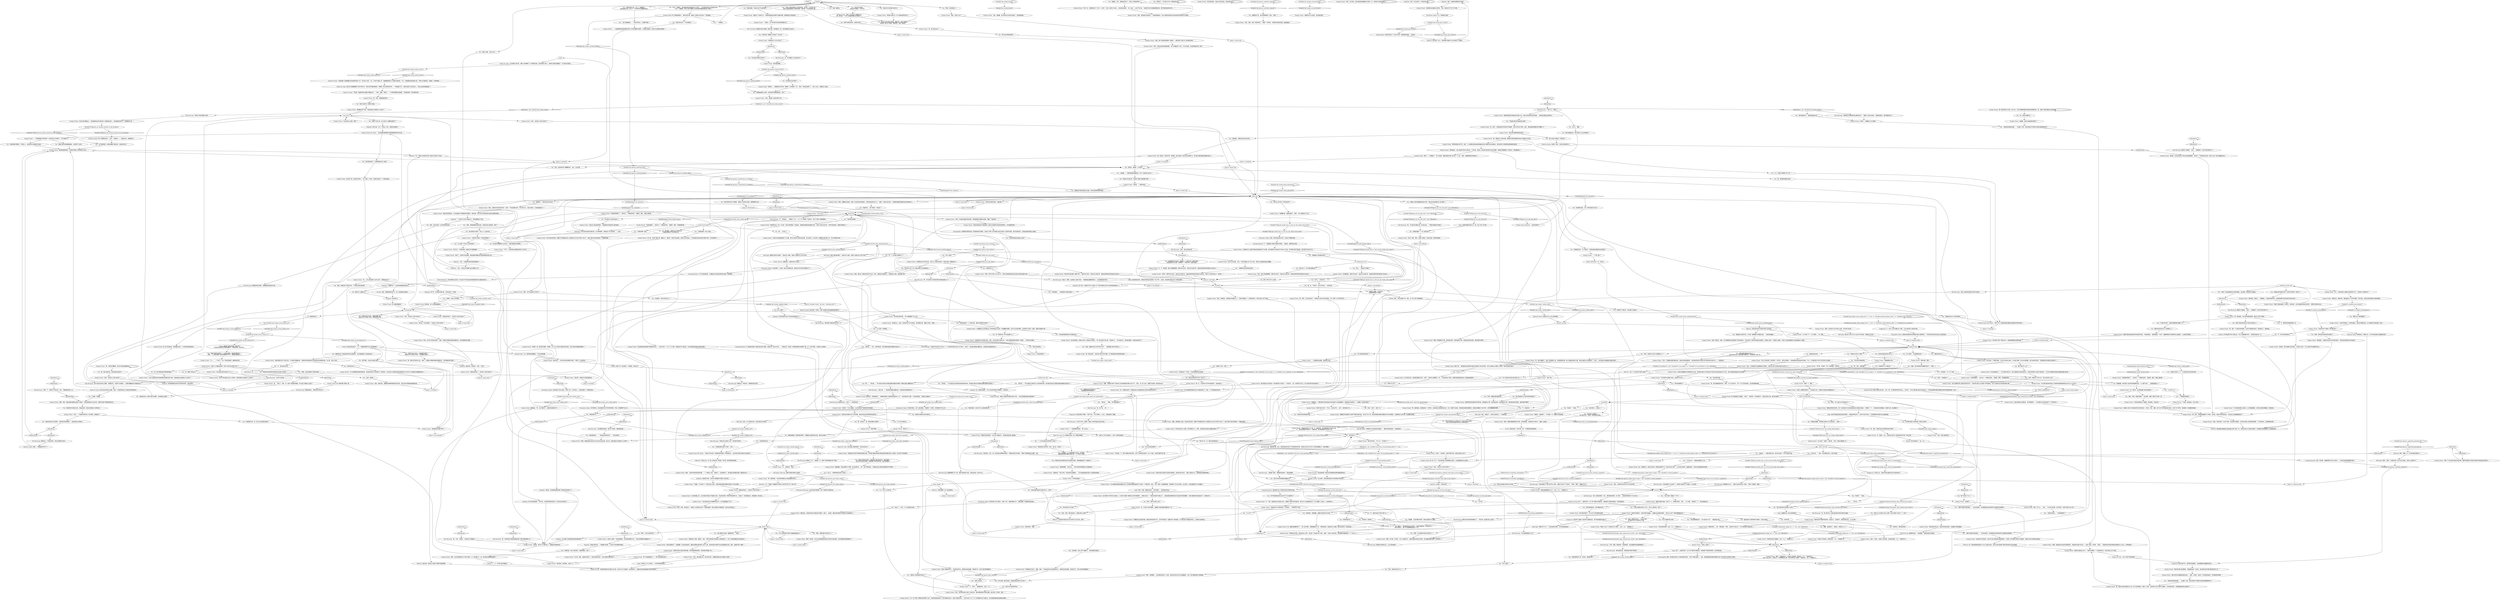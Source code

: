 # APT / TOMAS THE SPONSOR
# The sponsor, in Smoker's apartment #28.
# ==================================================
digraph G {
	  0 [label="START"];
	  1 [label="input"];
	  2 [label="Kim Kitsuragi: “放松点，警探。没必要这么快就下结论。”他看着窗边戴眼镜的男人，对方微笑着张开双手。"];
	  3 [label="Empathy: 也许你那几位帐篷里的新朋友能帮帮你？"];
	  4 [label="Sunday Friend: “听着！它有着全城最开阔的视野，更别提那数不胜数的无线电、摄像、气象设备了……”"];
	  5 [label="You: “你还没告诉我他是谁。”"];
	  6 [label="Sunday Friend: “国际社会，通俗的讲，就是瑞瓦肖人口中的*联盟*。换句话说，是阻止那场灾难性大革命的国家。”"];
	  7 [label="Jump to: [coalition hub]"];
	  8 [label="You: “那瑞瓦肖的其他地方呢？也是平常世界的一部分吗？”"];
	  9 [label="You: “简直就像，每次和别人说话的时候我都会选D，'以上都不合适’……这就是道德主义？”"];
	  10 [label="Variable[\"apt.sunday_being_sponsored\"]"];
	  11 [label="Variable[\"apt.sunday_being_sponsored\"]", shape=diamond];
	  12 [label="!(Variable[\"apt.sunday_being_sponsored\"])", shape=diamond];
	  13 [label="You: （把丝绸长袍拿给他看。）“在说那个之前，能告诉我这件*漂亮的*丝绸长袍是哪来的吗？”"];
	  14 [label="Variable[\"apt.smoker_room_canopy_orb\"] == true  or  CheckItem(\"jacket_kimono_robe\")  or  CheckItem(\"hat_samaran\")"];
	  15 [label="Variable[\"apt.smoker_room_canopy_orb\"] == true  or  CheckItem(\"jacket_kimono_robe\")  or  CheckItem(\"hat_samaran\")", shape=diamond];
	  16 [label="!(Variable[\"apt.smoker_room_canopy_orb\"] == true  or  CheckItem(\"jacket_kimono_robe\")  or  CheckItem(\"hat_samaran\"))", shape=diamond];
	  17 [label="You: （把丝绸长袍拿给他看。）“在说那个之前，能告诉我这件*漂亮的*丝绸长袍是哪来的吗？”"];
	  18 [label="Jump to: [main hub]"];
	  19 [label="Sunday Friend: 他拍了拍自己的口袋。“不过，哦！今天我没把传单带在身上。太可惜了。你可以随时拨打我们的咨询电话。公开信息是国际道德伦理委员会恪守透明度承诺的一部分。”"];
	  20 [label="Variable[\"doomed.dicemaker_logic_silenced_the_victim\"]  and  IsKimHere()"];
	  21 [label="Variable[\"doomed.dicemaker_logic_silenced_the_victim\"]  and  IsKimHere()", shape=diamond];
	  22 [label="!(Variable[\"doomed.dicemaker_logic_silenced_the_victim\"]  and  IsKimHere())", shape=diamond];
	  23 [label="Variable[\"apt.sunday_break\"]"];
	  24 [label="Variable[\"apt.sunday_break\"]", shape=diamond];
	  25 [label="!(Variable[\"apt.sunday_break\"])", shape=diamond];
	  26 [label="Sunday Friend: “哦？那还真是不太寻常。奥兰治人一般不会跟那种跟穷凶极恶的犯罪联系在一起。那是个特别可敬而又负责的国家……”"];
	  27 [label="You: “是啊，我也想说这个。”"];
	  28 [label="You: “就这些。他就是一个这样的人。”"];
	  29 [label="Lelyhub"];
	  30 [label="Sunday Friend: “啊哈，一个*雇佣兵*，”男人念叨着，就像在描述幻想小说中的一个人物。“是的，很难相信他们仍然存在。”"];
	  31 [label="You: “我们这里说的时间表是什么样的？”"];
	  32 [label="Sunday Friend: “呃，那样确实挺糟糕的。不过也没特别糟。”"];
	  33 [label="You: “他的名字叫加尔特，伪装成了褴褛飞旋的餐厅经理。”"];
	  34 [label="IsKimHere()"];
	  35 [label="IsKimHere()", shape=diamond];
	  36 [label="!(IsKimHere())", shape=diamond];
	  37 [label="Kim Kitsuragi: “你明白自己在做什么吧？”他*低声*地问你。"];
	  38 [label="Empathy: 他们让他一次又一次地杀人之前，他喜欢这样做吗？"];
	  39 [label="Sunday Friend: “你这话是什么意思，警官？”"];
	  40 [label="You: “我想说他建立了某种犯罪*模式*。我需要在这里架块软木板，再拉点纱线吗？”"];
	  41 [label="You: “没什么。只是做好我的本职工作而已。”"];
	  42 [label="Sunday Friend: “*数千个*企业机密可能正身处险境。我都不敢想象它可能会对国际市场造成怎样的伤害……”"];
	  43 [label="Kim Kitsuragi: “确实很严重，先生。但是这里还涉及到了司法管辖权的问题。《旅客法令》对RCM可以干涉的问题做出了一定的*限制*。”"];
	  44 [label="Kim Kitsuragi: “我怀疑他了解的情况还不到一半。”"];
	  45 [label="Electrochemistry: 现在把她供出去的话，你永远也不会有机会感觉到她那具年轻又甜美的肉体了。"];
	  46 [label="Half Light: 别被上面的装饰骗了，这是台杀人机器，你做什么都没法让它停下来的！"];
	  47 [label="You: “你的意思是我应该就这么放弃？”"];
	  48 [label="Jump to: [Archer Hub]"];
	  49 [label="IsDaytime()"];
	  50 [label="IsDaytime()", shape=diamond];
	  51 [label="!(IsDaytime())", shape=diamond];
	  52 [label="You: “谢谢你，先生。我想我们明白了。还有什么特别的事吗？”"];
	  53 [label="Jump to: [main hub]"];
	  54 [label="You: “能跟我说说你的朋友吗？”\n“能再跟我说说你的朋友吗？”"];
	  55 [label="Rhetoric: 只是*候选*成员永远也不会成为*正式*会员，是吧？"];
	  56 [label="Sunday Friend: “一个超国家政治联盟，奥西登合众国。”"];
	  57 [label="Sunday Friend: “是的。就像我之前说的，我是一名来自苏拉菲的委员，在物价稳定研究所工作。”他瞥了一眼自己的手表。“它是国际道德伦理委员会的主要项目之一。”"];
	  58 [label="You: “像你这样的官员在马丁内斯做什么？”"];
	  59 [label="Sunday Friend: “啊，是的，邪恶的联盟粉碎了大革命。告诉我，如果大革命是成功的，它还会这么轻易就被粉碎吗？”"];
	  60 [label="Sunday Friend: “好了，愉快的政治小插曲已经说得差不多了。你还有什么想问的吗？”"];
	  61 [label="You: “我不觉得自己是个道德家。道德主义听起来太无聊。我想要更多行动。”"];
	  62 [label="Sunday Friend: “你拿到那顶帽子了。”他评估了一下眼前的形势。“留着吧，警官，你戴上很好看。”"];
	  63 [label="Sunday Friend: “你拿到制服了。”他评估了一下眼前的形势。“留着吧，警官，你穿着很好看。”"];
	  64 [label="IsKimHere()"];
	  65 [label="IsKimHere()", shape=diamond];
	  66 [label="!(IsKimHere())", shape=diamond];
	  67 [label="Kim Kitsuragi: “不，不是他的……”警督叹了口气。“马丁·马丁内斯是个*玩笑话*，是马丁内斯人的通用昵称。”"];
	  68 [label="You: “关于奥兰治——跟我说说那里什么样。”"];
	  69 [label="Sunday Friend: “当然。对我来说，这周真的非常激动人心。”他把手指搭成一个小屋顶的形状。冷风从阳台上吹了进来。"];
	  70 [label="You: （转向警督。）“这就是我们寻找的突破口！”"];
	  71 [label="You: “因为是你做的吗，维尔德鲁安先生？”"];
	  72 [label="Sunday Friend: “这么说吧，劳动阶级的脏话可以变得特别*有表现力*。”"];
	  73 [label="You: “他们中间有没有个头特别大的？比如200多公斤那种？”\n“他们中间有没有像科科努尔巨人那种体型的？”"];
	  74 [label="IsKimHere()"];
	  75 [label="IsKimHere()", shape=diamond];
	  76 [label="!(IsKimHere())", shape=diamond];
	  77 [label="Sunday Friend: “到目前为止，这是一次疯狂而又*非凡*的成功。我们都很兴奋，想要让它更上一层楼……”"];
	  78 [label="You: “欣赏风景？那棵树上可是挂了个死人啊！”"];
	  79 [label="Jump to: [Lelyhub]"];
	  80 [label="You: “赞。那从这里开始，就交给我们来处理了。”"];
	  81 [label="You: “如果我告诉你，是一家大企业的国际总部呢？”"];
	  82 [label="You: “他看起来可能不像是企业间谍，但这也是效果拔群的原因。”"];
	  83 [label="You: “他这样做非常聪明。不过要小心，他会尝试让你相信你欠他钱。”"];
	  84 [label="You: “毒品有时会让人做出*疯狂*的事情，比如窃取企业机密。”"];
	  85 [label="Empathy: 你的搭档假装没有听见你的疯言疯语，这是在帮你。"];
	  86 [label="Jump to: [main hub]"];
	  87 [label="Sunday Friend: “是啊，我的朋友对这些东西很有眼光。他拒绝告诉我它的出处——这是个秘密。呵呵呵。”他笑了。“我相信他们把这种类型的框架称为*工业化*。非常的舒适。”"];
	  88 [label="Sunday Friend: “那就这样说定了，你还有什么想讨论的吗？”"];
	  89 [label="You: “我还在寻找这位逃犯。如果掌握了更多信息的话，我会回报的。”\n“我们还在寻找这位逃犯。如果掌握了更多信息的话，我们会回报的。”"];
	  90 [label="Jump to: [j'accusehub]"];
	  91 [label="Sunday Friend: “从技术层面上讲，企业间谍在*瑞瓦肖*可能是合法的，但在别处却是一种很严重的犯罪行为。它违反了一系列国际协议，特别是第一高价协议……”"];
	  92 [label="Jump to: [main hub]"];
	  93 [label="Reaction Speed: 他向你使了个眼色。你那个唱黑脸红脸的套路好像是奏效了。"];
	  94 [label="Sunday Friend: 他点点头。“还有别的事吗？”"];
	  95 [label="Jump to: [secondhub]"];
	  96 [label="You: “我明白了。你只是出于*私人*原因来到这里。”"];
	  97 [label="Sunday Friend: “说话要精准。按照*官方说法*，我此时正在德尔塔，准备参加即将到来的燃油衍生品会议……”"];
	  98 [label="Sunday Friend: “当然不。按照*官方说法*，我此时正在德尔塔，准备参加即将到来的燃油衍生品会议。我来马丁内斯只是为了一点私事……”"];
	  99 [label="Sunday Friend: “你为什么在这里，先生？”你的巴掌撞上这个男人坚实，甚至可以说是肌肉发达的胸膛。"];
	  100 [label="You: “没什么，只是手滑了。”"];
	  101 [label="You: “但我有急事。我*必须*马上联系到委员会。”"];
	  102 [label="Sunday Friend: “我的朋友，我的朋友，他怎么了？”"];
	  103 [label="Variable[\"TASK.get_hardie_boys_to_tell_you_the_whole_story_done\"]"];
	  104 [label="Variable[\"TASK.get_hardie_boys_to_tell_you_the_whole_story_done\"]", shape=diamond];
	  105 [label="!(Variable[\"TASK.get_hardie_boys_to_tell_you_the_whole_story_done\"])", shape=diamond];
	  106 [label="Sunday Friend: “瑞瓦肖公民武装的警官。”穿着商务休闲装的男人解开袖扣。"];
	  107 [label="Sunday Friend: “大家都是怎么成为朋友的？伊苏林迪洲正在发生一些很糟糕的事情。钻井平台在夜间燃烧。内战持续了好多年。最终，国际社会被迫干预。”"];
	  108 [label="Sunday Friend: “我们是老朋友，彼此之间百无禁忌。他总是来来去去。”"];
	  109 [label="Sunday Friend: “我肯定你会看见他的，他很活跃。”"];
	  110 [label="You: “在你窗外被处以私刑的男人是奥兰治来的。”"];
	  111 [label="You: “我哪里也不去，我只是想看看这个公寓。”[离开。]"];
	  112 [label="Esprit de Corps: 上级？但他不在指挥链里……"];
	  113 [label="Variable[\"apt.sponsor_authority_dont_play_on_his_terms\"]"];
	  114 [label="Variable[\"apt.sponsor_authority_dont_play_on_his_terms\"]", shape=diamond];
	  115 [label="!(Variable[\"apt.sponsor_authority_dont_play_on_his_terms\"])", shape=diamond];
	  116 [label="Sunday Friend: “鼓手？为什么……没有……不过话又说回来，我不知道一个鼓手*应该*长什么样。”"];
	  117 [label="Half Light: 是的，进屋去了。这样自己就安全了，不会被杀掉。"];
	  118 [label="Sunday Friend: “呃，那才是最奇怪的地方，警官。什么也*没发生*。对于一次公开处刑来说，实在是安静地奇怪。”"];
	  119 [label="Sunday Friend: “是啊。苏拉菲对于自己的宠儿来说，是*非常仁慈*的。”"];
	  120 [label="You: “没错，我就是大家口中的*辩论大师*。”（拍掉肩膀上看不见的灰尘。）"];
	  121 [label="Reaction Speed: 这里有个玩笑，而且你也知道是什么。"];
	  122 [label="Sunday Friend: “嗯，可能*挺*糟糕的，取决于你说的是哪种地方。”"];
	  123 [label="You: “可能类似弗利多或者其他之类的。”"];
	  124 [label="Jump to: [main hub]"];
	  125 [label="Sunday Friend: 男人点点头。“任何高福利国家都有责任照顾那些最不幸的公民。”"];
	  126 [label="Sunday Friend: “你在调查过程中还发现了什么？”"];
	  127 [label="You: “他的父亲是马丁内斯的大毒枭。”"];
	  128 [label="Kim Kitsuragi: 警督狠狠瞪了你一眼。他再次帮你圆了回来，但是对此他一点也不开心。"];
	  129 [label="Empathy: 呃，虽然有些狼狈，不过卡拉洁的怀疑似乎是解除了，暂时而已。"];
	  130 [label="Kim Kitsuragi: “完成自己的本职工作不会让一个人自然而然地成为任何人的*姘头*。再说了，相比国际道德伦理委员会，还有更多穷凶极恶的势力。”"];
	  131 [label="Jump to: [friend hub]"];
	  132 [label="Kim Kitsuragi: “我想我们可以放弃鼓手的推断了，”警督不耐烦地说到。“这是我的错。”"];
	  133 [label="Jump to: [Archer Hub]"];
	  134 [label="Sunday Friend: “你看，除作为浮空火力平台以外，弓箭手还是联盟在瑞瓦肖的监视与通讯系统的关键……”"];
	  135 [label="Sunday Friend: “肯德拉是EPIS的候补成员。但是，这句话仅限于你我之间——他们可能取得成员资格是一件更加……*有争议*的问题。”"];
	  136 [label="Sunday Friend: “EPIS是国际道德伦理委员会为了支持某些奥西登国家专门开发的一个特殊项目。起初，它是一种统一的度量衡制度，结果收获了*巨大的*成功。目之所及，大家全都改用了公斤和厘米！”"];
	  137 [label="You: “我在问你的朋友。”"];
	  138 [label="You: “你什么意思？”"];
	  139 [label="many_things"];
	  140 [label="You: “它怎么了？”"];
	  141 [label="Jump to: [coalition hub]"];
	  142 [label="Kim Kitsuragi: “基本上就是保证面包的价格不会改变。”"];
	  143 [label="You: “道德主义是外国侵略者的意识形态。瑞瓦肖必须由瑞瓦肖人自己统治！”"];
	  144 [label="You: “谢谢，我已经得到所有需要的信息了。”[离开。]"];
	  145 [label="Jump to: [main hub]"];
	  146 [label="Variable[\"apt.sponsor_authority_superior\"]"];
	  147 [label="Variable[\"apt.sponsor_authority_superior\"]", shape=diamond];
	  148 [label="!(Variable[\"apt.sponsor_authority_superior\"])", shape=diamond];
	  149 [label="show stop hub"];
	  150 [label="Kim Kitsuragi: 警督已经开始潦草地做笔记了。“你说‘像一出戏剧’是什么意思？”"];
	  151 [label="You: “我现在还游离在各种名字中间呢。”"];
	  152 [label="Kim Kitsuragi: “听起来被害人*当时*是不省人事的。或者至少丧失了行为能力。干得好，警探。”他朝你点点头。"];
	  153 [label="Sunday Friend: “那些好笑的……哦。”他眨眨眼。“警官，这种话可不适合从一个RCM警官的口里说出来……”"];
	  154 [label="You: “你为什么没打给RCM？”"];
	  155 [label="You: “这真是*太吸引人*了，不过我还想问你点别的问题。”"];
	  156 [label="Volition: 看见了吗？他没明白。干得漂亮，笑话大师。"];
	  157 [label="Sunday Friend: “我希望你能将杀害他的凶手绳之以法。我们必须证明法治仍然适用……甚至是在瑞瓦肖这种地方。”"];
	  158 [label="You: “吉皮特。你懂得。”"];
	  159 [label="Sunday Friend: 你转回身，男人正期待着看着你。"];
	  160 [label="Sunday Friend: “他……所以说在被害人去世*之前*，你跟他说过话？”"];
	  161 [label="Half Light: 是的。杀人是他的生意，而且这是份*好*差事。"];
	  162 [label="You: “你听见了吗，金？瑞瓦肖有我很幸运。”"];
	  163 [label="IsKimHere()"];
	  164 [label="IsKimHere()", shape=diamond];
	  165 [label="!(IsKimHere())", shape=diamond];
	  166 [label="Sunday Friend: “那就这样说定了，你还有什么想讨论的吗？”"];
	  167 [label="IsKimHere()"];
	  168 [label="IsKimHere()", shape=diamond];
	  169 [label="!(IsKimHere())", shape=diamond];
	  170 [label="Esprit de Corps: “我猜，是家族关系吧？他的岳父为标准和最佳实践办公室工作。”说完，女人走了出去，胳膊下还夹着一份灰色的文件。"];
	  171 [label="You: （转向金。）“所以，我听到的是，我们是国际道德伦理委员会的姘头？”"];
	  172 [label="You: 后果？我不在乎什么后果！"];
	  173 [label="You: “你在说什么？你不就在我面前吗？”"];
	  174 [label="You: （试图伸手穿过他的星光投影。）"];
	  175 [label="IsKimHere()"];
	  176 [label="IsKimHere()", shape=diamond];
	  177 [label="!(IsKimHere())", shape=diamond];
	  178 [label="Sunday Friend: “当然，我无意阻止你，我只是告诉你，想要联系委员会并没有那么*容易*……”"];
	  179 [label="You: “你认识这些发明家吗？”"];
	  180 [label="Sunday Friend: “还有别的事吗？”"];
	  181 [label="Sunday Friend: “我的朋友来来去去。我肯定你会看见他的，他就像只忙碌的蜜蜂。”"];
	  182 [label="Sunday Friend: “马丁·马丁内斯？那根本就不算是个名字。你是想说我的朋友吗？我不是跟你说过吗，他是从肯德拉来的——肯定不是什么马丁·马丁内斯或者拉乌尔·瑞瓦肖。也许这就是我和他变成朋友的原因……”"];
	  183 [label="Sunday Friend: “但是现在这么一想，它只是一门即兴表演课程。你知道的，就是那种有趣的戏剧类的东西，”他动了动自己的手指，“非常*有创造性*，能帮忙减轻压力。”"];
	  184 [label="Sunday Friend: “我洗耳恭听，警官。”"];
	  185 [label="You: “你不是说候选成员永远也当不了正式成员吗？”"];
	  186 [label="You: “什么艺术？”"];
	  187 [label="Jump to: [friend hub]"];
	  188 [label="Sunday Friend: “你觉得*和平*无聊吗？那*繁荣*呢？”"];
	  189 [label="Jump to: [coalition hub]"];
	  190 [label="Sunday Friend: “没错。*我*觉得它一点也不无聊，而且很有*成就感*。和平能让我安心享用早晨的咖啡，下午的高尔夫，还有黄昏的友情。”"];
	  191 [label="Sunday Friend: “我们真的那么渴望妥协、和平和繁荣吗——在合理而又可实现的条件下？问问你自己。”"];
	  192 [label="Sunday Friend: “呃，你重视自由吗？你相信由民主价值观统治的正常而又稳定的世界吗？”"];
	  193 [label="Perception (Taste): 加姆洛克和国际区的其他部分被仁慈地赦免了，不用分享苏拉菲对肉丸和土豆泥的热爱。"];
	  194 [label="Variable[\"apt.sponsor_suggestion_personal_q\"]"];
	  195 [label="Variable[\"apt.sponsor_suggestion_personal_q\"]", shape=diamond];
	  196 [label="!(Variable[\"apt.sponsor_suggestion_personal_q\"])", shape=diamond];
	  197 [label="You: （把萨马拉帽子拿给他看。）“之后会说到的。你先跟我说说这顶黑色萨马拉帽背后的故事吧。”"];
	  198 [label="Sunday Friend: “警官，要描述那晚我看见的东西，真的很困难。对我来说太不真实了，就像一出戏剧。”"];
	  199 [label="Variable[\"XP.figured_out_the_odd_sole\"]  and  IsKimHere()"];
	  200 [label="Variable[\"XP.figured_out_the_odd_sole\"]  and  IsKimHere()", shape=diamond];
	  201 [label="!(Variable[\"XP.figured_out_the_odd_sole\"]  and  IsKimHere())", shape=diamond];
	  202 [label="IsKimHere()"];
	  203 [label="IsKimHere()", shape=diamond];
	  204 [label="!(IsKimHere())", shape=diamond];
	  205 [label="Variable[\"apt.sunday_reaction_joke\"]"];
	  206 [label="Variable[\"apt.sunday_reaction_joke\"]", shape=diamond];
	  207 [label="!(Variable[\"apt.sunday_reaction_joke\"])", shape=diamond];
	  208 [label="Esprit de Corps: “还记得那个家伙吗，埃斯·乌尔斯腾伯？”红发警官问到。他正依靠在门框上，他的秃头搭档正蜷缩在一个打开的文件柜前……"];
	  209 [label="Variable[\"apt.sunday_accused_friend\"]"];
	  210 [label="Variable[\"apt.sunday_accused_friend\"]", shape=diamond];
	  211 [label="!(Variable[\"apt.sunday_accused_friend\"])", shape=diamond];
	  212 [label="You: （耸耸肩。）“如果有财富和荣耀的话，死几个吉皮特又怎么样？”"];
	  213 [label="Sunday Friend: “我也说过了，任何生命的逝去都是可怕的，不管这个人曾经是谁……”"];
	  214 [label="Sunday Friend: “我们说的是哪种类型的逃犯？”"];
	  215 [label="Sunday Friend: “现在，你还有什么想讨论的吗？”"];
	  216 [label="You: “刚才是我假设的。我不知道什么企业间谍的事。”"];
	  217 [label="Sunday Friend: “是的，好吧。我也说过了：殖民主义在很多地方留下了黑暗的遗赠，我们必须越过它继续前进，但也永远不能忘记。”"];
	  218 [label="IsKimHere()"];
	  219 [label="IsKimHere()", shape=diamond];
	  220 [label="!(IsKimHere())", shape=diamond];
	  221 [label="You: “不，是在他去世之后。”"];
	  222 [label="You: “这是一种耻辱。”"];
	  223 [label="Sunday Friend: “啧啧。种族歧视性发言在多元化的社会肯定没有一席之地，但是这跟企业间谍有什么关系吗？”"];
	  224 [label="Sunday Friend: “我是不可能把这份报告交给ICP的——他们会把我拖去做大脑检查的！”"];
	  225 [label="Sunday Friend: “现在这一点也说清楚了，你还有什么想讨论的吗？”"];
	  226 [label="Jump to: [main hub]"];
	  227 [label="You: “出于某种原因，如果你把餐厅弄脏的话，他会给你打折。”"];
	  228 [label="Jump to: [secondhub]"];
	  229 [label="Jump to: [starthub]"];
	  230 [label="Sunday Friend: “这就是为什么我绝不能和这里的委员会产生交集，因为按照官方说法我并不处在这个区域。这件事将会是严重违规，甚至*极不恰当*的行为。”"];
	  231 [label="Half Light: 被那些闪亮的灯泡骗了，这是台杀人机器，你做什么都没法让它停下来的！"];
	  232 [label="IsKimHere()"];
	  233 [label="IsKimHere()", shape=diamond];
	  234 [label="!(IsKimHere())", shape=diamond];
	  235 [label="Sunday Friend: “是的，你已经清楚地传达了你的*执着*。在一般的情况下，我一定会通过常规渠道协助你……”"];
	  236 [label="IsKimHere()"];
	  237 [label="IsKimHere()", shape=diamond];
	  238 [label="!(IsKimHere())", shape=diamond];
	  239 [label="Kim Kitsuragi: 警督脸色苍白。“没有警徽？”他默默地自言自语到。"];
	  240 [label="Rhetoric: 忙碌的蜜蜂？这个选词很奇怪。"];
	  241 [label="You: “我可以听见海浪的声音。”"];
	  242 [label="Sunday Friend: “是的，他深深地沉浸在艺术学习的世界里。”"];
	  243 [label="Reaction Speed: 如果他这么了解奥兰治，也许也会知道奥兰治雇佣兵的事？"];
	  244 [label="You: “不，繁荣听起来要更有趣一些。”"];
	  245 [label="You: “你是想告诉我，*这个*世界运转的不太好？”"];
	  246 [label="CheckEquipped(\"jacket_kimono_robe\")"];
	  247 [label="CheckEquipped(\"jacket_kimono_robe\")", shape=diamond];
	  248 [label="!(CheckEquipped(\"jacket_kimono_robe\"))", shape=diamond];
	  249 [label="Jump to: [apt.sunday_break]"];
	  250 [label="Rhetoric: 但是这样还是不知道任何奥兰治的信息。"];
	  251 [label="You: 一言不发。"];
	  252 [label="Half Light: *那是*在干什么？！你应该给他*好看*，而不是恭维装饰品！"];
	  253 [label="You: “别戏弄我，坐办公室的家伙。就是你做的，对吗？”"];
	  254 [label="Kim Kitsuragi: “没什么特别的意思，先生。请原谅我的同事。这个案子……给他的神经带来了不小的压力。”"];
	  255 [label="You: “他们有多少人？”"];
	  256 [label="You: “接下来发生了什么？”"];
	  257 [label="Kim Kitsuragi: “你从里面能看到什么吗？”"];
	  258 [label="Sunday Friend: “应该大部分都是白人，虽然我相信在其中看见两个艾瑞奥帕吉特人。而且我很肯定其中一个是梅斯克口音。”"];
	  259 [label="Kim Kitsuragi: “我想我们已经拿到所有必要的信息了，”警督合上笔记本说到。“感谢你的配合，维尔德鲁安先生。”"];
	  260 [label="You: “呃，这是在浪费时间。”"];
	  261 [label="You: “我不会这样描述那家伙。”"];
	  262 [label="You: “一个雇佣兵。”"];
	  263 [label="You: （自己也跟着摇头。）“历史非常复杂，从来都不简单。”"];
	  264 [label="Sunday Friend: “那样真是极大的不幸。是的，令人遗憾的是某些奥西登国家的历史中确实有过这种做法，甚至还有EPIS里某些高度发展的成员国……”"];
	  265 [label="You: “我猜这样总比什么都不做的好。”"];
	  266 [label="You: “她的名字叫卡拉洁，已经被警方拘留了。”\n“她的名字叫卡特琳·艾拉洁，已经被警方拘留了。”"];
	  267 [label="You: “他经常在环岛附近出现。伪装身份是一名真正的种族主义货車司机。”"];
	  268 [label="Rhetoric: 不过，跨国公司发起的代理人战争似乎还有不少空间。"];
	  269 [label="Sunday Friend: “我会在报告中记下你的主张，不过我非常抱歉的说，它最后很可能会被丢在米诺瓦某处的档案柜后面，没人看，也没人记得。”"];
	  270 [label="Sunday Friend: “一个吸毒成瘾的*特务组织*！听起来实在*太奇怪*了，你不觉得吗？”"];
	  271 [label="You: “是啊，他应该感激自己得到的帮助。”"];
	  272 [label="You: “他是个红发小鬼，所以还有什么需要知道的吗？”"];
	  273 [label="You: “这是滑坡谬误……”（用手做出滑动的样子。）“真正的滑坡。”"];
	  274 [label="Sunday Friend: “啊，当然。那就再接再厉吧。”"];
	  275 [label="Esprit de Corps: 就在这时，女警官插话了：“我相信他是某个官僚安保特遣队的一员。”“绝对他妈的不可能！”红发有些慌乱。“他是怎么做到的？”"];
	  276 [label="You: （转向周日朋友。）“你是道德家吗？”"];
	  277 [label="IsKimHere()"];
	  278 [label="IsKimHere()", shape=diamond];
	  279 [label="!(IsKimHere())", shape=diamond];
	  280 [label="Sunday Friend: “那个时候我就明白了——我不应该看到这些的。”"];
	  281 [label="You: “那我该做什么？”"];
	  282 [label="You: “哦，对。*弓箭手*。我以为你在说……别的东西。”"];
	  283 [label="Sunday Friend: “或许你有点低血糖？我刚才说了，按照*官方说法*，我此时正在德尔塔，准备参加即将到来的燃油衍生品会议……”"];
	  284 [label="IsKimHere()"];
	  285 [label="IsKimHere()", shape=diamond];
	  286 [label="!(IsKimHere())", shape=diamond];
	  287 [label="Sunday Friend: “这个嘛，朋友，就是你的责任了。我无法替你完成它，你也不能把它委托给别人……”"];
	  288 [label="You: “那……合法吗？”"];
	  289 [label="You: “太迷人了，它是一个令人振奋的标志物。”"];
	  290 [label="Variable[\"apt.sunday_perc_archer_saw\"]"];
	  291 [label="Variable[\"apt.sunday_perc_archer_saw\"]", shape=diamond];
	  292 [label="!(Variable[\"apt.sunday_perc_archer_saw\"])", shape=diamond];
	  293 [label="You: “肯德拉是什么？”"];
	  294 [label="You: “你一直说的这个EPIS到底是什么？”"];
	  295 [label="You: “你在说什么呢？没人会通过那种方式变成朋友的。”"];
	  296 [label="You: “但是这也没告诉我任何有关肯德拉的信息。那里是暖还是冷？还是适中？”"];
	  297 [label="Sunday Friend: “马丁内斯？不，马丁内斯是……另一回事。”"];
	  298 [label="You: “你能不能……像个普通人一样说话？”"];
	  299 [label="Encyclopedia: 等等，其实根本没有什么*物价稳定研究所*，对吧？或者可能有……天啦，要搞清楚国际道德伦理委员会的人是不是在开玩笑是不可能的。"];
	  300 [label="You: “很抱歉。让我们重新开始吧。我的头脑有些不太清醒。”"];
	  301 [label="You: “哈里尔·杜博阿，你可别忘了。”\n“荣誉警督哈里尔·杜博阿。”"];
	  302 [label="secondhub"];
	  303 [label="Sunday Friend: “恐怕我没什么可以补充的了。”"];
	  304 [label="IsKimHere()"];
	  305 [label="IsKimHere()", shape=diamond];
	  306 [label="!(IsKimHere())", shape=diamond];
	  307 [label="Volition: 拜托，这也太幼稚了吧。再说，这个男人是不可能做到的。"];
	  308 [label="Sunday Friend: “很好，*杜博阿先生*。你是RCM的耻辱。给我出去，马上！”他指着大门。\n“我活了这么多年，从没见过一个荣誉警督这么做。你实在是太丢人现眼了！给我出去，马上！”他指着大门。"];
	  309 [label="Kim Kitsuragi: “天啦，警探。要是再来一次那种表现，他们就要把你送到精神病院了。”"];
	  310 [label="Kim Kitsuragi: “嗯，那个骰子匠人也提过她没有听到任何挣扎的迹象。”"];
	  311 [label="Logic: 这跟骰子匠人的证言是相符的。"];
	  312 [label="Sunday Friend: “哦，很难说出个具体日期。我相信时间表的提案应该会在60或者61年完成。”"];
	  313 [label="You: “挺严重的，比如企业间谍之类的。”"];
	  314 [label="You: “是艾弗拉特·克莱尔，码头工人工会的会长。”"];
	  315 [label="Kim Kitsuragi: “*非常*大的麻烦……”"];
	  316 [label="Jump to: [Lelyhub]"];
	  317 [label="Jump to: [Lelyhub]"];
	  318 [label="Sunday Friend: “好吧，没关系的。我应该谢谢你提醒我们注意这一点。你的努力已经被注意到了。”"];
	  319 [label="Sunday Friend: “现在，你还有什么想讨论的吗？”"];
	  320 [label="You: “嗯，听你这么一提，确实好像有点*薄弱*。”"];
	  321 [label="You: “只是做好我的本职工作罢了，先生。”"];
	  322 [label="Authority: 当然，你正在检举一个危险的违法者。"];
	  323 [label="Empathy: 一个年轻女子正处于绝望之中，而你把她推向了厄运。"];
	  324 [label="Empathy: 没错，这就是你想要的官方渠道！"];
	  325 [label="Untitled hub (12)"];
	  326 [label="Sunday Friend: 他皱起眉。“嗯，在正常情况下，是委员会来联系*你*……”"];
	  327 [label="Perception (Sight): 在你的眼中，它如同一条巨大的钢铁巨鱼，悬挂在许多吊顶式电风扇的下方……"];
	  328 [label="archerreactionhub"];
	  329 [label="Perception (Sight): 你向窗外看去，但什么都没看到。毕竟窗外一片昏黑，你的眼神又不怎么好……"];
	  330 [label="Perception (Sight): 那是一组同步移动的灯信号，如同永不停歇的星座……"];
	  331 [label="Logic: 他没有看见绞刑，他看见的是哈迪兄弟做的一场小*秀*。让他说。他知道的可能比自己了解的还要多。"];
	  332 [label="Jump to: [Archer Hub]"];
	  333 [label="Variable[\"apt.sponsor_perc_waves\"]"];
	  334 [label="Variable[\"apt.sponsor_perc_waves\"]", shape=diamond];
	  335 [label="!(Variable[\"apt.sponsor_perc_waves\"])", shape=diamond];
	  336 [label="You: “好吧，那他的真名叫什么？”"];
	  337 [label="Sunday Friend: “辩论。你应该考虑加入成年人的辩论社。我听说那里真的*特别*有趣。我以前有一份传单，但是……”"];
	  338 [label="Sunday Friend: “伊苏林迪海湾。”"];
	  339 [label="Jump to: [friend hub]"];
	  340 [label="Jump to: [main hub]"];
	  341 [label="You: “一般是最无聊的那个。”"];
	  342 [label="Sunday Friend: “但是不会低*太多*，不可以。太低也不好——低于，但是*接近*2%。”"];
	  343 [label="You: “不，我挺好的。”"];
	  344 [label="Sunday Friend: “所以物价稳定研究所的工作就是将通货膨胀维持在正好2%以下的水平……”"];
	  345 [label="Sunday Friend: “当然了啊！”"];
	  346 [label="Sunday Friend: “它正在朝正确的方向前进，这才是最重要的。进步是以厘米来衡量的，我的朋友。”"];
	  347 [label="Sunday Friend: “像我这种地位的官员，跟一位本地民兵讨论谋杀案是违反外交最佳实践的。”他停顿了一下。“而且我的时间很紧张。你离开之后，我也要走了。“"];
	  348 [label="You: “为什么瑞瓦肖会成为苏拉菲的‘宠儿’？”"];
	  349 [label="Sunday Friend: “我真的只能说这么多了。”他把手指搭成一个小屋顶的形状。冷风从阳台上吹了进来。"];
	  350 [label="Sunday Friend: “事情发生的时候，我站在阳台上透气。我记得一开始他们走了进来，抬着一个类似人形的东西，然后我看见周围的窗户一个个地关上了……”"];
	  351 [label="You: “*我*连警徽都没有——所以给你这个吧！”（朝他竖起中指。）"];
	  352 [label="You: “我是拉斐尔·安普罗修斯·科斯泰，乐意为你效劳。”"];
	  353 [label="Sunday Friend: “我看不清他们的脸，有好几个人。但是他们很吵，非常……马丁内斯。”他停顿了一下，寻找正确的词汇。"];
	  354 [label="You: “然后呢？”（继续。）"];
	  355 [label="Visual Calculus: 听起来很熟悉？跟你在现场观察到的脚印数量是相符的。"];
	  356 [label="IsKimHere()  and  Variable[\"apt.sunday_break\"]"];
	  357 [label="IsKimHere()  and  Variable[\"apt.sunday_break\"]", shape=diamond];
	  358 [label="!(IsKimHere()  and  Variable[\"apt.sunday_break\"])", shape=diamond];
	  359 [label="Conceptualization: 6个身穿职业装的人尴尬地站在椅子周围，假装在等一辆公共汽車……一想到这里，你感觉一阵寒意顺着你的脊椎往下窜。这一点也不好笑，也没有什么创造性。"];
	  360 [label="Variable[\"apt.sunday_volition_joke\"]"];
	  361 [label="Variable[\"apt.sunday_volition_joke\"]", shape=diamond];
	  362 [label="!(Variable[\"apt.sunday_volition_joke\"])", shape=diamond];
	  363 [label="Sunday Friend: “你很快就要重新找工作了！出去，马上！”他指着大门。"];
	  364 [label="Sunday Friend: 男人郑重地摇摇头。“确实非常可惜。殖民主义是奥兰治过去的一个黑色幽灵……”"];
	  365 [label="You: “我认为他们可能闯入了某些地方。”"];
	  366 [label="You: “褴褛飞旋背后经常有一个小屁孩在瞎晃。他就是你要找的人。”\n“坤诺，一个经常在褴褛飞旋背后瞎晃的小阿飞。他就是你要找的人。”"];
	  367 [label="Sunday Friend: “艾弗拉特·克莱尔？你肯定是搞错了。”"];
	  368 [label="Sunday Friend: “我*见过*。艾弗拉特唯一逃避的只有*健身器械*……”"];
	  369 [label="Kim Kitsuragi: 警督扬起眉头，好像已经不再注意了。"];
	  370 [label="You: “他一直从神秘动物学家那里偷蝗虫。”"];
	  371 [label="Sunday Friend: “当然了，你说得对。如果不遵守的话，那协议还有什么用？”"];
	  372 [label="Jump to: [main hub]"];
	  373 [label="Jump to: [main hub]"];
	  374 [label="You: 你什么意思？"];
	  375 [label="Sunday Friend: 男人期盼地看着你。"];
	  376 [label="Inland Empire: 你就*知道*这个人有点不对劲！他是群星的投射，一道幻影！"];
	  377 [label="You: “你刚刚说你不在这里。我得确认一下你是不是一道星光投影。”\n“他刚刚说他不在这里。我得确认一下他是不是一道星光投影。”"];
	  378 [label="Rhetoric: 换句话说，委员会只知道它*想要*知道的事情。"];
	  379 [label="Sunday Friend: “由于获得了*非常*巨大的成功，人们将它扩展到了钢铁加工的经济联盟里——结果又成功了。下面的话仅限于你我之间……国际道德伦理委员因为它的成功而*倍受鼓舞*，于是大胆地将EPIS提升到了一个新的水平。”"];
	  380 [label="You: “会像这个地方一样吗？”"];
	  381 [label="Perception (Hearing): 隔壁公寓里传来婴儿的哭声。"];
	  382 [label="You: “你什么意思？”"];
	  383 [label="Sunday Friend: “不，*你听*，”他看着外面，又说了一次……"];
	  384 [label="You: “所以你唯一能告诉我的，就是他是来这里学习艺术的？”"];
	  385 [label="Sunday Friend: “他拥有真正自由的灵魂。他喜欢各种各样的艺术。也许是平面设计？版画复制？谁知道呢。对于他这种才华横溢的年轻人，世界是大张怀抱的。”"];
	  386 [label="You: “你的朋友，阳台上那个抽烟的人。我们刚刚还在聊他。”"];
	  387 [label="coalition hub"];
	  388 [label="You: “那它到底是怎么为我们带来利益的呢？”"];
	  389 [label="Sunday Friend: “奥兰治拥有世界上最发达的经济水平。它成功地从重工业过渡到了现代服务业，成为了国际社会可持续变革的引擎。”"];
	  390 [label="Rhetoric: 他的笑脸仿佛直接从竞选海报上撕下来的一样，这种经过焦点小组测试的微笑，非常能吸引那些最容易上当受骗的选民。"];
	  391 [label="You: “在我看来，马丁内斯好像不太平常，也不稳定。”\n“就算国际道德伦理委员给我们钱，马丁内斯也不稳定。”"];
	  392 [label="Variable[\"apt.sponsor_commented_on_clothing\"]"];
	  393 [label="Variable[\"apt.sponsor_commented_on_clothing\"]", shape=diamond];
	  394 [label="!(Variable[\"apt.sponsor_commented_on_clothing\"])", shape=diamond];
	  395 [label="Sunday Friend: “有什么好说的呢？苏拉菲是一个现代化、城市化的国家，人类发展和自由的指标得分很高。不过，它主要还是以*EPIS*的行政中心而闻名……”"];
	  396 [label="Sunday Friend: “因为瑞瓦肖文化有很大一部分都来自于苏拉菲——它的语言、人民，甚至是烹饪方法，至少在德尔塔市区是这样的。”"];
	  397 [label="Suggestion: 不知怎么的，这种语气暗示着他也有点开始支持你了。"];
	  398 [label="Authority: 是的。明确一点，你才是这里定规矩的人……"];
	  399 [label="IsKimHere()"];
	  400 [label="IsKimHere()", shape=diamond];
	  401 [label="!(IsKimHere())", shape=diamond];
	  402 [label="Variable[\"apt.sponsor_hl_fuck_with_him\"]"];
	  403 [label="Variable[\"apt.sponsor_hl_fuck_with_him\"]", shape=diamond];
	  404 [label="!(Variable[\"apt.sponsor_hl_fuck_with_him\"])", shape=diamond];
	  405 [label="Composure: 他显然不习惯别人用这种方式跟他说话，更不用说被指控*谋杀*了。"];
	  406 [label="You: “我叫哈里。”"];
	  407 [label="You: “在这一带我叫龙舌兰……龙舌兰日落。”\n“我*更喜欢*别人叫我龙舌兰日落。”"];
	  408 [label="You: “你确定里面*一个*女人都没有吗？”"];
	  409 [label="starthub"];
	  410 [label="Sunday Friend: “我只能说很晚。”"];
	  411 [label="Sunday Friend: “我的表……”他看着自己的手表，像是第一次注意到它一样。“是的，现在我记起来了——是12:30分，可能有点小误差。”"];
	  412 [label="Sunday Friend: “对于维持*社会稳定*来说，这是必不可少的……”"];
	  413 [label="Sunday Friend: “不无聊，我的朋友。这叫*负责*。”"];
	  414 [label="Rhetoric: *宠儿*？这可绝对不是官方说辞。"];
	  415 [label="Sunday Friend: “哈，它代表了进步和稳定，就像整个国际道德伦理委员会一样。”"];
	  416 [label="Sunday Friend: “的确，我们不能单纯地依赖一般情况——那样违背了我们对个体自由的承诺……”"];
	  417 [label="You: “他喜欢嗑药，吹嘘自己犯下的战争罪行。”"];
	  418 [label="You: “他会告诉你自己叫拉斐尔，但是他的真名是赫维，一定要记得这么称呼他。”"];
	  419 [label="Sunday Friend: “啊，很高兴听到你这么说。太棒了。我谨此代表国际道德伦理委员会，对你的服务表示感谢……”"];
	  420 [label="Sunday Friend: “我叫查尔斯·维尔德鲁安，是联盟政府的一名官员。我代表苏拉菲为物价稳定研究所工作。”"];
	  421 [label="Sunday Friend: “我听见你在外面跟我的朋友说话……很好。非常好。我会尽一切可能来协助你。问问我绞刑的事吧。”"];
	  422 [label="Sunday Friend: “恐怕我必须*坚持*你把知道的都告诉我。否则我只能被迫向我在国际道德伦理委员会的上司提交一份*非常*不利的报告。”"];
	  423 [label="Sunday Friend: “好的。这对ICP来说应该够了。很好。我谨此代表国际道德伦理委员会，向你的服务表示感谢……”"];
	  424 [label="Sunday Friend: “啊，那很好啊。”你的言辞好像完全从他的脑海中消失了。"];
	  425 [label="Authority: 但是他不会的，他只是个娘娘腔的*官僚主义者*而已。"];
	  426 [label="Jump to: [main hub]"];
	  427 [label="You: 哦，没错。如果我把她交给ICP，她一定会遇到大麻烦的。"];
	  428 [label="Esprit de Corps: “不知道。他就是突然从我脑子里蹦出来了。”“呃哼，抱歉，切斯特，”一个女警官慢慢走进档案室。“老埃斯在哪？”秃头警官问到。"];
	  429 [label="Sunday Friend: “有意思。我一直觉得它更像一只蜻蜓。但人们从大自然中汲取永恒的灵感，这岂不是非常有趣的事情吗？”"];
	  430 [label="Kim Kitsuragi: 警督朝你点点头。“这跟*之前的证词*是一致的，不是吗？做得好，警探。”"];
	  431 [label="main hub"];
	  432 [label="You: “你在描述联盟是如何占领瑞瓦肖的。”"];
	  433 [label="You: “瑞瓦肖会变成EPIS的一部分吗？”"];
	  434 [label="Jump to: [friend hub]"];
	  435 [label="Variable[\"apt.sponsor_perc_baby_crying\"]"];
	  436 [label="Variable[\"apt.sponsor_perc_baby_crying\"]", shape=diamond];
	  437 [label="!(Variable[\"apt.sponsor_perc_baby_crying\"])", shape=diamond];
	  438 [label="Sunday Friend: “不，不是，候选成员*会*变成正式的，如果整个系统不起作用的话，我们为什么还要创建它呢？只不过需要一点时间——时间和评估。”"];
	  439 [label="Sunday Friend: “随你的便，警官。”"];
	  440 [label="Sunday Friend: “联盟只是在留意这里的*物价稳定*情况。”他竖起食指。“通货膨胀是一个杀手，就像阻碍经济正常循环的心脏疾病——必须把它控制住……”"];
	  441 [label="Volition: 并不是说喝了那么多酒之后，你马上就能聚集力量——而且他也明白这一点。"];
	  442 [label="You: “哪个更EPIS一些？”"];
	  443 [label="Sunday Friend: “但是它们都在朝那个方向努力！相对而言，你们这里做的还是比较好的。”他赞许地向你点点头。"];
	  444 [label="Sunday Friend: “奥兰治是一个*模范*国家，作为EPIS的核心成员，它为我们贡献了28%的年度预算。奥兰治紧邻苏拉菲，可能是国际社会最杰出的成员之一。”"];
	  445 [label="Sunday Friend: “当然，请吧，这是个漂亮的地方。”他瞥了一眼手表。“如果你还有其他问题，直接说就好。”"];
	  446 [label="Sunday Friend: “关于什么的？”"];
	  447 [label="You: “你实际上是*目击*了那次私刑吗？”"];
	  448 [label="You: “意思是抓到你了吧，死变态。我就是法律！”"];
	  449 [label="Sunday Friend: “很好，*哈里*。你是RCM的耻辱。滚出我的视线，马上！”他指向大门。"];
	  450 [label="Sunday Friend: “你描述的可是个巨人啊。不，据我所知，他们都是特别*正常*的人类。”\n“不，恐怕没有那种*神话巨人*。据我所知，他们都是特别*正常*的人类。”"];
	  451 [label="You: “然后呢？”（继续。）"];
	  452 [label="Half Light: 那这份*仁慈*又为什么会让你汗流浃背，想要逃之夭夭呢？"];
	  453 [label="You: （转向金。）“警督，*你*是道德家吗？”"];
	  454 [label="Kim Kitsuragi: “作为RCM的一名警督，我致力于维护瑞瓦肖的社会治安。”"];
	  455 [label="IsKimHere()"];
	  456 [label="IsKimHere()", shape=diamond];
	  457 [label="!(IsKimHere())", shape=diamond];
	  458 [label="You: “不，我是问这些*字母*代表什么？”"];
	  459 [label="Sunday Friend: “那是什么名字？你真是太丢人现眼了。出去，马上！”他指着大门。"];
	  460 [label="Sunday Friend: “很好。还有什么吗？”"];
	  461 [label="You: “他是个混账，也是个杀手。”"];
	  462 [label="You: “没事的，他这么告诉我的。”"];
	  463 [label="Sunday Friend: “我……明白了。好吧，你一定是个很周密的警探。所以你还了解到什么信息？”"];
	  464 [label="Sunday Friend: 男人似乎有些放松，就好像刚从路上一个危险的拐角死里逃生。"];
	  465 [label="You: “他们把他变成了一台精神错乱的杀人机器！”"];
	  466 [label="Jump to: [Lelyhub]"];
	  467 [label="Reaction Speed: 两个艾瑞奥帕吉特人，还有一个梅斯克人——可能是尤金，特奥和阿兰。"];
	  468 [label="You: “那么……你到底*在*哪里？”"];
	  469 [label="Kim Kitsuragi: “是的，我也在想这件事。”"];
	  470 [label="You: “我觉得之前我并没有注意到它。”"];
	  471 [label="You: “它看起来像一台杀人机器。”"];
	  472 [label="Sunday Friend: “但是，我怀疑你已经知道了。不能说我很惊讶。在RCM服务的男男女女享有良好的声誉是当之无愧的。”"];
	  473 [label="Sunday Friend: “但是价值百万雷亚尔的风景还保留着。这是谁也拿不走的。”他敲了敲阳台大门，面容映照在黑暗的玻璃上。"];
	  474 [label="Sunday Friend: “某一天，它会成为EPIS的*候选成员*，这是肯定的。”"];
	  475 [label="You: “我在想别的事情……”"];
	  476 [label="Sunday Friend: “但是我告诉过你了，警督。他是一个来这里追求学业的聪明年轻人。教育是未来的根基，特别是艺术。它是人类文明的奠基石。”"];
	  477 [label="Sunday Friend: “从技术的角度讲，它是你的雇主。瑞瓦肖的管理当局。RCM是临时行政机构的一部分。”"];
	  478 [label="Sunday Friend: “道德主义是关于妥协和实现可实现目标的。它实用、现实、清醒，是为*实干家*准备的意识形态。你是个实干家吗，我的朋友？在我看来你就是。”"];
	  479 [label="Sunday Friend: “奥西登是正常世界的一部分。奥兰治，苏拉菲……”"];
	  480 [label="Sunday Friend: “我同意，完全自治权对于你们来说是很重要的。但这是一个不断前进的过程。没有什么是一夜之间就能发生的。”"];
	  481 [label="Sunday Friend: “稍等一下，警官。”"];
	  482 [label="You: “如果你不介意的话，请从最开头说起吧。”"];
	  483 [label="firsthub"];
	  484 [label="Jump to: [firsthub]"];
	  485 [label="You: “你说‘什么也没发生’是什么意思？他们可是私下处死了一个人啊！”"];
	  486 [label="Kim Kitsuragi: “这一切大概是什么时间发生的？”"];
	  487 [label="Sunday Friend: “很抱歉，我没办法提供更多帮助了。”"];
	  488 [label="You: “是啊，那些鬼话听起来真的无聊死了。”"];
	  489 [label="Esprit de Corps: 在上级面前作秀这一套，警督非常娴熟。"];
	  490 [label="Sunday Friend: “莱利？这可真是个有趣的名字。”\n“啊，真可惜。一个男人在赚钱的黄金年月里倒下了。”"];
	  491 [label="Sunday Friend: “……这就是国际道德伦理委员会的工作如此重要的*原因*。它是我们抵御另一场世纪大杀戮的坚实壁垒。”"];
	  492 [label="Sunday Friend: “警官，拜托！国际道德伦理委员会致力于铸造一个更加宽容和多元化的社会。那里可没留下种族歧视的空间。”"];
	  493 [label="You: “什么？那差不多都要10年了吧！”"];
	  494 [label="Sunday Friend: “那就真的是*极其严重*了！”"];
	  495 [label="Pain Threshold: 那是因为他们全都是一群老古董，喜欢围坐在一起，把手指塞进对方的后门。"];
	  496 [label="You: “是的，我正在移交一名非常危险的逃犯。”"];
	  497 [label="Sunday Friend: “再说了，在某些欠发达国家，国际道德伦理委员会可能会尊重当地的习俗……”"];
	  498 [label="IsKimHere()"];
	  499 [label="IsKimHere()", shape=diamond];
	  500 [label="!(IsKimHere())", shape=diamond];
	  501 [label="Variable[\"apt.sunday_halflight_job\"]"];
	  502 [label="Variable[\"apt.sunday_halflight_job\"]", shape=diamond];
	  503 [label="!(Variable[\"apt.sunday_halflight_job\"])", shape=diamond];
	  504 [label="Sunday Friend: “是的，确实如此。就像我这种国际制度的真正信徒，有时也会对官僚机构越来越失望……”"];
	  505 [label="Sunday Friend: “亵渎尸体在道德上是令人厌恶的，但是这跟企业间谍有什么关系吗？”"];
	  506 [label="cuno_did_it"];
	  507 [label="You: “我说‘为了伟大的瑞瓦肖’，你这个吃青蛙的聋哑人。”"];
	  508 [label="Sunday Friend: “那就这样说定了，你还有什么想讨论的吗？”"];
	  509 [label="Esprit de Corps: “你是说那个企图逮捕外交官而被开除的人吗？”秃头男人问到。“呃，从*技术*层面上讲，他被解雇是因为工作期间烂醉如泥。不过，企图逮捕戈特伍德的大使，*同时*又烂醉如泥，可能是一个影响因素……”"];
	  510 [label="Kim Kitsuragi: （他点点头。）“相比国际道德伦理委员会，还有更多穷凶极恶的势力。”"];
	  511 [label="Empathy: 除了自己，难道你不会关心其他人吗？你有没有想过这对卡拉洁来说意味着什么？"];
	  512 [label="Sunday Friend: “朋友，如果你在考虑的是*责任*，我有一个好消息要告诉你：你不用忙活了，因为已经有一个这样的委员会了！”"];
	  513 [label="Rhetoric: 他只是打个比方，意思是他不是因为*公务*来到马丁内斯的。"];
	  514 [label="Conceptualization: 它可不是普通的鱼，它就像远古的清道夫那样滑过海床，搜寻猎物……"];
	  515 [label="Sunday Friend: “但如果你确实有生死攸关的大事，他们也乐于为你破例。在这种情况下，我建议你通过联盟战舰弓箭手联系他们。”"];
	  516 [label="You: “那么我要怎么联系一艘联盟军舰？”（继续。）"];
	  517 [label="Variable[\"apt.sunday_perc_archer_saw\"]"];
	  518 [label="Variable[\"apt.sunday_perc_archer_saw\"]", shape=diamond];
	  519 [label="!(Variable[\"apt.sunday_perc_archer_saw\"])", shape=diamond];
	  520 [label="Empathy: 当他说出那句话——*逮捕我*的时候，口气里几乎有些嘲弄的意味。"];
	  521 [label="You: “为什么我得通过弓箭手才能接触到委员会？”"];
	  522 [label="You: “等等，它也在*监管*我们？”"];
	  523 [label="Jump to: [friend hub]"];
	  524 [label="You: “那我*怎么*称呼联盟呢？”"];
	  525 [label="Sunday Friend: “作为创始成员之一，它们*都*非常EPIS。奥兰治拥有很大的政治影响力，而苏拉菲则是关注经济方面问题——EPIS的主要研究机构的总部都设置在苏拉菲。”"];
	  526 [label="You: “只要工人阶级还被踩在资本家的脚底，民主就是一场毫无意义的骗局。”"];
	  527 [label="Sunday Friend: “还有什么需要问我的吗？一旦你离开之后，恐怕就不会再有机会跟我说话了。”"];
	  528 [label="Variable[\"apt.sponsor_warned_you_about_leaving\"]"];
	  529 [label="Variable[\"apt.sponsor_warned_you_about_leaving\"]", shape=diamond];
	  530 [label="!(Variable[\"apt.sponsor_warned_you_about_leaving\"])", shape=diamond];
	  531 [label="You: “感谢你的提醒，但是我在这里的工作已经完成了。”[离开。]"];
	  532 [label="Conceptualization: 绞刑？真无聊。他像是那种*有文化*的绅士——你应该问他些更精细的问题……"];
	  533 [label="Sunday Friend: “经济影响了整个*国际社会*，这就是需要国际监管的原因。”"];
	  534 [label="Sunday Friend: “因为是我*做的*？”男人的口气有些嘲弄的意味。"];
	  535 [label="You: “抱歉，我说错话了。我是说，你看见什么了？”"];
	  536 [label="Variable[\"yard.sense_viscal_greeting_done\"]"];
	  537 [label="Variable[\"yard.sense_viscal_greeting_done\"]", shape=diamond];
	  538 [label="!(Variable[\"yard.sense_viscal_greeting_done\"])", shape=diamond];
	  539 [label="Sunday Friend: “警官，院子里一片漆黑。几乎什么都看不见。但我还是能听到他们的声音。他们威胁说要杀掉那个可怜的男人。”"];
	  540 [label="You: “他们是男人，还是女人？”"];
	  541 [label="IsTHCPresent(\"revacholian_nationhood\")"];
	  542 [label="IsTHCPresent(\"revacholian_nationhood\")", shape=diamond];
	  543 [label="!(IsTHCPresent(\"revacholian_nationhood\"))", shape=diamond];
	  544 [label="Sunday Friend: “最终他们的叫喊声逐渐消失，就这些了。没有枪声，没有庆祝的欢呼，什么也没有。”"];
	  545 [label="IsKimHere()"];
	  546 [label="IsKimHere()", shape=diamond];
	  547 [label="!(IsKimHere())", shape=diamond];
	  548 [label="You: “你没看自己的手表吗？”"];
	  549 [label="Sunday Friend: “别客气，只要能帮上RCM就好。”"];
	  550 [label="You: “我的问题问完了。感谢你能抽出时间。”"];
	  551 [label="You: “他们挺好的啊。”"];
	  552 [label="Composure: 你成功地给了警督一个措手不及，不过只有那么一小会儿。他很快恢复了镇静。"];
	  553 [label="Sunday Friend: “一个很道德家的答案，”男人点点头。"];
	  554 [label="Logic: 天啦，没错。甜美的标准化。它是合理性——还有商业的支柱。"];
	  555 [label="Sunday Friend: “当然，很抱歉，我不是你正在寻找的‘突破口’。祝你调查顺利。”"];
	  556 [label="You: “作为一个雇佣兵，他在塞美尼群岛和幽灵岛杀了很多人，以此来增加在奥兰治的商业价值。”\n“作为一个雇佣兵，他为了奥兰治制药工业的利益在塞美尼群岛杀了很多人。”"];
	  557 [label="Sunday Friend: “啊，他以前当过兵？”"];
	  558 [label="You: “谁说已经过去了？它仍然继续！”"];
	  559 [label="Variable[\"apt.sunday_drama_hypothetically\"]"];
	  560 [label="Variable[\"apt.sunday_drama_hypothetically\"]", shape=diamond];
	  561 [label="!(Variable[\"apt.sunday_drama_hypothetically\"])", shape=diamond];
	  562 [label="Sunday Friend: “呼！有那么一会儿，我还担心我们手上要处理*相当不得了*的状况呢……”"];
	  563 [label="Sunday Friend: “你说‘假设’是什么意思？我不想暗示什么，警官，但是你应该没有在*窝藏*逃犯吧？”"];
	  564 [label="Kim Kitsuragi: “我不会告诉你该怎么做事。但是要记住，这是RCM的事务。一定要仔细斟酌接下来要说的话。”"];
	  565 [label="Rhetoric: 不知怎么的，这个男人觉得这是一种恭维，而不是一种纡尊降贵的表现。"];
	  566 [label="Drama: 您巧妙地躲过了一劫，大人。"];
	  567 [label="IsKimHere()"];
	  568 [label="IsKimHere()", shape=diamond];
	  569 [label="!(IsKimHere())", shape=diamond];
	  570 [label="Variable[\"apt.sunday_empathy_stop\"]"];
	  571 [label="Variable[\"apt.sunday_empathy_stop\"]", shape=diamond];
	  572 [label="!(Variable[\"apt.sunday_empathy_stop\"])", shape=diamond];
	  573 [label="Authority: 不要因为对一个违法者的感情影响到自己。"];
	  574 [label="Empathy: 由你决定了。"];
	  575 [label="Untitled hub (05)"];
	  576 [label="You: （转向金。）“所以我说自己是资本主义的走狗的时候，其实更应该说自己是国际道德伦理委员会的姘头？”"];
	  577 [label="Variable[\"apt.sunday_perc_where\"]"];
	  578 [label="Variable[\"apt.sunday_perc_where\"]", shape=diamond];
	  579 [label="!(Variable[\"apt.sunday_perc_where\"])", shape=diamond];
	  580 [label="Sunday Friend: “未经许可的电路改装是个大问题，因为它会带来严重的安全隐患，但与此同时，在并没有一条明确的法律*禁止*它，至少在瑞瓦肖没有……”"];
	  581 [label="Sunday Friend: “有趣。某种程度上来说，基本是这样没错。联盟并不希望瑞瓦肖的人民感到自己生活在*军事*占领之下。因此弓箭手总是注意保持一个隐秘的距离……”"];
	  582 [label="Volition: 不，不。你不能让他们踢皮球。"];
	  583 [label="Sunday Friend: “但在这种情况下，你就需要一台无线电发射机，要能在联盟的通讯频率上进行广播。但这样的技术通常不会对非联盟成员开放。是的，这确实*是*个难题……”"];
	  584 [label="Variable[\"TASK.get_hardie_boys_to_tell_you_the_whole_story_done\"]"];
	  585 [label="Variable[\"TASK.get_hardie_boys_to_tell_you_the_whole_story_done\"]", shape=diamond];
	  586 [label="!(Variable[\"TASK.get_hardie_boys_to_tell_you_the_whole_story_done\"])", shape=diamond];
	  587 [label="Sunday Friend: “啊，我的朋友。我的朋友是一个好青年。他的家族从肯德拉移民过来，生活一直都不太容易。但是他明白教育的重要性。他把未来掌握在了自己手中，这才是最重要的事情。”"];
	  588 [label="You: “谁家小孩在哭。”"];
	  589 [label="You: “*国际社会*是什么意思？”"];
	  590 [label="Variable[\"apt.sponsor_asked_about_oranje\"]  and  Variable[\"tc.victim_oranjese\"]"];
	  591 [label="Variable[\"apt.sponsor_asked_about_oranje\"]  and  Variable[\"tc.victim_oranjese\"]", shape=diamond];
	  592 [label="!(Variable[\"apt.sponsor_asked_about_oranje\"]  and  Variable[\"tc.victim_oranjese\"])", shape=diamond];
	  593 [label="Variable[\"tc.coalition_government\"]"];
	  594 [label="Variable[\"tc.coalition_government\"]", shape=diamond];
	  595 [label="!(Variable[\"tc.coalition_government\"])", shape=diamond];
	  596 [label="You: “你根本没有回答我的问题。”"];
	  597 [label="You: “但是为什么呢？”"];
	  598 [label="Jump to: [coalition hub]"];
	  599 [label="You: “一个正常又稳定的世界是什么样的？”"];
	  600 [label="moralism answer hub"];
	  601 [label="Sunday Friend: “你拿到制服了。”他评估了一下眼前的形势。“留着吧，警官，你穿着很好看。”"];
	  602 [label="Jump to: [coalition hub]"];
	  603 [label="Suggestion: 不，先问个无伤大雅的私人问题，让这从询问有个良好的开端。"];
	  604 [label="Kim Kitsuragi: 警督拿出他的笔记本，点头示意你继续。"];
	  605 [label="Sunday Friend: “这是去罗马丹的途中，我从萨马拉代表团团长那里得来的。它是用一种*特殊的*炭色竹子制成的，是我们外交关系常规化的象征。”"];
	  606 [label="Sunday Friend: “哦，我是从东德尔塔商业中心的一间工作室得到的。就我个人而言，我觉得它对文化有些不太敏感，不过材质非常好。可惜那家商店现在已经破产了……”"];
	  607 [label="Sunday Friend: “不，不。”男人摇摇头。“我的意思是实在太奇怪了，我都不敢相信这一切真的发生了……”\n“真的太奇怪了。我几乎不能理解到底发生了什么……”"];
	  608 [label="You: “‘他们’是谁？能描述一下吗？”"];
	  609 [label="You: “他们中间有没有看起来像鼓手的？”"];
	  610 [label="You: “他们是什么种族的？”\n“他们是克吉克？吉皮特？那些搞笑的斜眼人？”"];
	  611 [label="Variable[\"apt.sponsor_noticed_watch\"]"];
	  612 [label="Variable[\"apt.sponsor_noticed_watch\"]", shape=diamond];
	  613 [label="!(Variable[\"apt.sponsor_noticed_watch\"])", shape=diamond];
	  614 [label="Sunday Friend: “稳健的货币政策对于处理*不确定问题*来说，是*必不可少*的。稳定性是国际道德伦理委员会*存在的理由*。这就是我认为自己是一名道德家的原因。”"];
	  615 [label="Jump to: [coalition hub]"];
	  616 [label="Sunday Friend: “哦！真是太棒了。我听说它真的*非常*有趣。并不是说我有时间培养新的爱好……”"];
	  617 [label="IsKimHere()"];
	  618 [label="IsKimHere()", shape=diamond];
	  619 [label="!(IsKimHere())", shape=diamond];
	  620 [label="You: “莱利不是他的真名，是他的*假名*。”"];
	  621 [label="You: “如果我告诉你，马丁内斯有一个国际道德伦理委员会的逃犯呢？”"];
	  622 [label="Sunday Friend: “很好。你还有什么想讨论的吗？”"];
	  623 [label="Drama: 那褴褛飞旋背后的那个熊孩子呢？\n在你海马体里所有生锈的档案柜中，你抽出的那一份名字是……"];
	  624 [label="Variable[\"apt.sunday_accuse_drama_rc\"]"];
	  625 [label="Variable[\"apt.sunday_accuse_drama_rc\"]", shape=diamond];
	  626 [label="!(Variable[\"apt.sunday_accuse_drama_rc\"])", shape=diamond];
	  627 [label="You: “该死，如果我把她的事告诉他，她真的会有大麻烦的，是吗？”"];
	  628 [label="Sunday Friend: “什么……一个*孩子*？”他一开始有些困惑，接着有些失望。"];
	  629 [label="Jump to: [Sunday Friend: \"He nods. \"Anything else?\"\"]"];
	  630 [label="Rhetoric: ‘习俗’，比如厚颜无耻的系统性腐败吗？"];
	  631 [label="Sunday Friend: 男人点点头。“你是RCM的光荣。如果能有更多像你一样的瑞瓦肖人，他们现在可能已经是EPIS的成员了。”"];
	  632 [label="Sunday Friend: “啊哈，”他的声音突然变得很冷静。“一个*民族主义者*，我明白了。在其他情况下，我可能必须举报你发表了*煽动性言论*……”"];
	  633 [label="no_joke_reaction"];
	  634 [label="Sunday Friend: 他笑了笑。“当初国际社会到来的时候对这里造成了很大的伤害，你可以说我在*从物质上*对其中一部分伤害进行弥补。”"];
	  635 [label="Empathy: 听起来，你在教堂里遇到的那个程序员或许能帮上忙……"];
	  636 [label="IsKimHere()"];
	  637 [label="IsKimHere()", shape=diamond];
	  638 [label="!(IsKimHere())", shape=diamond];
	  639 [label="You: “它看起来像一条鱼。”"];
	  640 [label="Perception (Sight): 你透过窗户向北方看去。在那个方向，低垂的群星之中，你隐约看到一些物体移动的痕迹……"];
	  641 [label="Esprit de Corps: 退下——就是*现在*！这个男人拥有外交豁免权。指控他犯下莫须有的罪名一点好处都没有。"];
	  642 [label="Variable[\"TASK.interview_the_sunday_friend_done\"]"];
	  643 [label="Variable[\"TASK.interview_the_sunday_friend_done\"]", shape=diamond];
	  644 [label="!(Variable[\"TASK.interview_the_sunday_friend_done\"])", shape=diamond];
	  645 [label="Sunday Friend: “埃利斯·科顿艾尔？这个是很有意思的名字。”"];
	  646 [label="friend hub"];
	  647 [label="You: “什么风景？外面很黑。”"];
	  648 [label="Sunday Friend: “民主的奇观之一就是允许每个人拥有自己的意见。”男人拍打着自己的口袋，寻找着什么。“不仅仅是允许，甚至是*鼓励*。你有试过辩论吗？”"];
	  649 [label="Sunday Friend: “他是个聪明的年轻人，来这里追求学业。教育是未来的根基，特别是艺术。它是人类文明的奠基石。”"];
	  650 [label="You: “什么？我什么也没听到。”"];
	  651 [label="Sunday Friend: “肯德拉是一个新兴市场，但还有很长的路要走——也许这就是我朋友的家人决定移民的原因。”"];
	  652 [label="You: “所以你算是某种官僚了？”"];
	  653 [label="You: “你是一个道德家吗？”"];
	  654 [label="Sunday Friend: “是最重要的东西。”"];
	  655 [label="Sunday Friend: “啊，是的，不可能实现的理想。永远也不要退而求其次！祝你好运了，我的朋友。”"];
	  656 [label="Sunday Friend: “精辟！通货膨胀太严重，面包就会变贵；通货紧缩太严重，面包就会变得太便宜，面包师就不想做了……”"];
	  657 [label="You: “好吧，但是除了EPIS之外，奥兰治又是什么呢？”"];
	  658 [label="You: “我们只是还没有尝试过*真正的*康米主义。”"];
	  659 [label="You: “不，和平听起来挺好的。”"];
	  660 [label="Sunday Friend: “通常来说，瑞瓦肖……挺困难的。它由临时政府领导，这就意味着它还没有达到*完全的*民主……”"];
	  661 [label="Sunday Friend: “听起来你确实是个道德家，我的朋友。欢迎欢迎。”"];
	  662 [label="Sunday Friend: “啊，我的朋友，但大革命的教训就是，康米主义是行不通的。”"];
	  663 [label="CheckEquipped(\"hat_samaran\")"];
	  664 [label="CheckEquipped(\"hat_samaran\")", shape=diamond];
	  665 [label="!(CheckEquipped(\"hat_samaran\"))", shape=diamond];
	  666 [label="Variable[\"apt.sunday_know_about_his_sponsoring\"]"];
	  667 [label="Variable[\"apt.sunday_know_about_his_sponsoring\"]", shape=diamond];
	  668 [label="!(Variable[\"apt.sunday_know_about_his_sponsoring\"])", shape=diamond];
	  669 [label="Sunday Friend: “一个*逃亡者*?”"];
	  670 [label="Variable[\"yard.viscal_wasnt_concious_suspicion\"]"];
	  671 [label="Variable[\"yard.viscal_wasnt_concious_suspicion\"]", shape=diamond];
	  672 [label="!(Variable[\"yard.viscal_wasnt_concious_suspicion\"])", shape=diamond];
	  673 [label="IsKimHere()"];
	  674 [label="IsKimHere()", shape=diamond];
	  675 [label="!(IsKimHere())", shape=diamond];
	  676 [label="You: “意思是让人很愉快？”"];
	  677 [label="Sunday Friend: “呃，我确实能理解*那个*。”男人松开领结，好像稍微放松了些。“那场绞刑是一出超现实主义戏剧。那之后发生的一切也是如此……”"];
	  678 [label="IsKimHere()  and  Variable[\"yard.sense_viscal_greeting_done\"] == true"];
	  679 [label="IsKimHere()  and  Variable[\"yard.sense_viscal_greeting_done\"] == true", shape=diamond];
	  680 [label="!(IsKimHere()  and  Variable[\"yard.sense_viscal_greeting_done\"] == true)", shape=diamond];
	  681 [label="You: “啊，这样一切都清楚了。”"];
	  682 [label="Kim Kitsuragi: 警督清了清喉咙。“当然，一名警探的个人观点不能代表RCM。”"];
	  683 [label="Sunday Friend: “你是法律的耻辱！出去，马上！”他指着大门。"];
	  684 [label="Sunday Friend: “当然，任何生命的逝去都是悲剧。”男人好像默哀了片刻。“所以告诉我，你对受害者有多少了解？”"];
	  685 [label="You: “哦，那样确实能解决问题。”"];
	  686 [label="Sunday Friend: “极度令人不快的行为。不管是滥用毒品还是毫不必要的吹嘘，都是我绝对不能宽恕的……”"];
	  687 [label="Drama: 您可以加上一句，说不定。"];
	  688 [label="You: “……说不定。”"];
	  689 [label="Kim Kitsuragi: 警督直视你的双眼，试着衡量你到底有多认真。"];
	  690 [label="You: “什么意思？你*见过*艾弗拉特吗？”"];
	  691 [label="Sunday Friend: “你是说，一个餐厅经理？"];
	  692 [label="You: “跟他们喜欢的阳极舞曲相比，根本算不上奇怪。”"];
	  693 [label="Sunday Friend: 男人紧张地看了警督一眼。"];
	  694 [label="Sunday Friend: “我们每个人都有自己的角色要扮演。”"];
	  695 [label="You: “她的名字叫卡拉洁，她就在褴褛飞旋。”\n“她的名字叫卡特琳·艾拉洁，她就在褴褛飞旋。”"];
	  696 [label="Sunday Friend: “不要紧。不论你的*个人*观点是怎么样的，你都为国际道德伦理委员会做出了巨大的贡献……”"];
	  697 [label="Empathy: 停下来！在你做任何事之前，应该先考虑一下后果。"];
	  698 [label="Empathy: 你有没有想过这对卡拉洁来说意味着什么？"];
	  699 [label="Sunday Friend: “这真是一个巨大的解脱。企业机密的尊严是国际秩序的奠基石……”"];
	  700 [label="Sunday Friend: “当然，我们只是随便聊聊。按照*官方说法*，我此时正在德尔塔，准备参加即将到来的燃油衍生品会议……”"];
	  701 [label="Kim Kitsuragi: “哦，不错：‘发明家’。*支线任务*正需要这个……”"];
	  702 [label="Visual Calculus: 根据估算，它离你约四千五百米。"];
	  703 [label="Sunday Friend: “不，不，别犯傻。我们只是随便聊聊。按照*官方说法*，我此时正在德尔塔，准备参加即将到来的燃油衍生品会议……”"];
	  704 [label="Variable[\"church.soona_greeting_done\"]"];
	  705 [label="Variable[\"church.soona_greeting_done\"]", shape=diamond];
	  706 [label="!(Variable[\"church.soona_greeting_done\"])", shape=diamond];
	  707 [label="Sunday Friend: “我想应该有办法通过改装电路，把你连接到那些频率，但你得是‘发明家’才行。”"];
	  708 [label="Archer Hub"];
	  709 [label="You: “等等，联盟军舰弓箭手是什么？”"];
	  710 [label="You: “ 哈。难以置信，我居然从未注意到过它。”\n“它看起来像有四千五百米那么远。”"];
	  711 [label="Perception (Sight): 你环顾四周，但没有看到任何不同寻常的事物。毕竟，你的眼神不怎么好……"];
	  712 [label="Jump to: [Archer Hub]"];
	  713 [label="Variable[\"whirling.kim_badge_lie\"] == true  and  IsKimHere()"];
	  714 [label="Variable[\"whirling.kim_badge_lie\"] == true  and  IsKimHere()", shape=diamond];
	  715 [label="!(Variable[\"whirling.kim_badge_lie\"] == true  and  IsKimHere())", shape=diamond];
	  716 [label="You: “他的名字叫埃利斯·科顿艾尔。”"];
	  717 [label="Variable[\"apt.sponsor_greeting_done\"]"];
	  718 [label="Variable[\"apt.sponsor_greeting_done\"]", shape=diamond];
	  719 [label="!(Variable[\"apt.sponsor_greeting_done\"])", shape=diamond];
	  720 [label="Composure: 他的手很干净，指甲修剪的很整齐。这是很懂得外表重要性的男人。"];
	  721 [label="Sunday Friend: “警官，你得理解……我不能给你他的个人信息。我肯定你有自己的方法和数据库，对吗？请不要把我至于这种境地。”"];
	  722 [label="You: “你的朋友，马丁·马丁内斯。”"];
	  723 [label="Sunday Friend: “这种事永远也不会发生的。他们从21年就开始谈判，在那之后就一直悬而未决。”"];
	  724 [label="Sunday Friend: “在大革命之前，这里曾经是豪华住宅。当然了，那时的公寓要更大一些——后来到处加了些墙，结果有些租客就没有私人浴室或者是厨房了……”"];
	  725 [label="You: “国际道德伦理委员会是什么？”\n“我之前听说过这个国际道德伦理委员会，但是想再多了解一些。”"];
	  726 [label="Sunday Friend: “这是任何稳健的货币政策的核心目标。维持物价稳定对于保持高水平的经济活动来说是必不可少的，同时也是保持高就业水平的必需……”"];
	  727 [label="Sunday Friend: “它是一个道德家组成的国际组织。因此是‘国际道德组织’。物价稳定研究所只是其众多*思想传承*的其中之一——联盟也是。”"];
	  728 [label="You: “好吧，当然了，给我一份。”"];
	  729 [label="You: “是的，其他一切都太极端了。比如说我，就跟一群疯子生活在一起……”"];
	  730 [label="leave warning hub"];
	  731 [label="You: “我曾经在*这里*听说，它们是一股规模巨大的超级力量。”（拍拍你的脑袋。）"];
	  732 [label="You: （指向床。）“在我们继续之前，我*必须*询问一下这个美妙的华盖。”"];
	  733 [label="Variable[\"apt.sponsor_hl_fuck_with_him\"]"];
	  734 [label="Variable[\"apt.sponsor_hl_fuck_with_him\"]", shape=diamond];
	  735 [label="!(Variable[\"apt.sponsor_hl_fuck_with_him\"])", shape=diamond];
	  736 [label="Authority: 这根本一点用也没有。"];
	  737 [label="You: “那我就直接这么说吧。你没有真的亲眼目睹绞刑，对吗？”"];
	  738 [label="Kim Kitsuragi: “看来这不是你期望的‘突破’……”"];
	  739 [label="Kim Kitsuragi: 警督清了清喉咙。“当然，一名警探的个人观点不能代表RCM。”"];
	  740 [label="You: “你一个人在他的公寓做什么？”"];
	  741 [label="Variable[\"apt.sunday_volition_joke\"]"];
	  742 [label="Variable[\"apt.sunday_volition_joke\"]", shape=diamond];
	  743 [label="!(Variable[\"apt.sunday_volition_joke\"])", shape=diamond];
	  744 [label="Sunday Friend: “你是RCM的耻辱。给我滚出去，马上！”他指着大门。"];
	  745 [label="IsKimHere()"];
	  746 [label="IsKimHere()", shape=diamond];
	  747 [label="!(IsKimHere())", shape=diamond];
	  748 [label="You: “我很肯定，我看见他们在乱丢垃圾。”"];
	  749 [label="Sunday Friend: “这名逃犯肯定会立即被移交给ICP。你已经逮捕他们了吗？”"];
	  750 [label="Sunday Friend: “哦！哈哈哈。这笑话不错，很有趣。乱丢垃圾是一种地方性的犯罪行为，犯不着让国际道德伦理委员会担心。”"];
	  751 [label="You: 嫁祸给其他人。"];
	  752 [label="You: Variable[\"apt.sunday_accuse_drama_rc\"]"];
	  753 [label="Variable[\"apt.sunday_accuse_drama_rc\"]", shape=diamond];
	  754 [label="!(Variable[\"apt.sunday_accuse_drama_rc\"])", shape=diamond];
	  755 [label="Drama: 现在您的机会来了，大人。您最希望给哪个敌人制造麻烦呢？"];
	  756 [label="You: “没什么，抱歉。”"];
	  757 [label="You: “没错，这确实是个疯狂的巧合。不过我们还是先继续吧。”"];
	  758 [label="Jump to: [Lelyhub]"];
	  759 [label="You: “在奥兰治政府把他送入军事学院前，他只是一个可怜的小孩。”\n“在奥兰治政府把他送入军事学院前，他只是一个可怜的寄养儿童。”"];
	  760 [label="You: “他一直朝尸体扔石头。”"];
	  761 [label="Sunday Friend: “贩毒确实很不可取，但是这跟企业间谍有什么关系吗？”"];
	  762 [label="Sunday Friend: “*极其*薄弱……”"];
	  763 [label="You: “这是荣誉的诉求。”"];
	  764 [label="Authority: 什么？你被这个娘娘腔的*官僚主义者*恐吓到了吗？太逊了吧！"];
	  765 [label="Sunday Friend: “瑞瓦肖责任委员会。它的功能类似于联盟事务的清算所。简单来说，他们对这片区域的责任归属作出最终的裁决……”"];
	  766 [label="Sunday Friend: “这是什么意思？”他先是看着你，然后看向警督的方向。“你这位同事是想*逮捕我*吗？”"];
	  767 [label="Logic: 退下——就是*现在*！这个男人拥有外交豁免权。指控他犯下莫须有的罪名一点好处都没有。"];
	  768 [label="Sunday Friend: “这么快吗？”他瞥了一眼手表。“好吧，很高兴我能帮上忙。”"];
	  769 [label="IsKimHere()"];
	  770 [label="IsKimHere()", shape=diamond];
	  771 [label="!(IsKimHere())", shape=diamond];
	  772 [label="You: “他是个雇佣兵。”"];
	  773 [label="You: “谁家的小孩哭的都不能自已了。”"];
	  774 [label="You: “提升到新水平之后呢？”"];
	  775 [label="Sunday Friend: “相反。数百万人就是这样走到今天这一步的，遇到他们会遇到的人。我就是这么来的，我的朋友也是。”"];
	  776 [label="Sunday Friend: “我只是在欣赏风景，”男人笑着朝窗户点了点头。"];
	  777 [label="Sunday Friend: “那里很温暖，”他点点头。“以桔子树和苏帕穆迪的沙尘暴而闻名。”"];
	  778 [label="You: “跟我讲讲奥兰治。”"];
	  779 [label="CheckEquipped(\"jacket_kimono_robe\")"];
	  780 [label="CheckEquipped(\"jacket_kimono_robe\")", shape=diamond];
	  781 [label="!(CheckEquipped(\"jacket_kimono_robe\"))", shape=diamond];
	  782 [label="Sunday Friend: “当然，很高兴能帮到你。”"];
	  783 [label="Sunday Friend: “这是一种说法，没错。它们的确拥有对其他国家产生影响的能力，但这也是为了维护地区稳定性而做的。毕竟奥兰治是一个道德主义国家，不是什么疯狂的梅斯克*石油法西斯主义*国家。”"];
	  784 [label="Half Light: 是啊，*是的*！去他妈的吧！他以为自己是谁，还说什么协助*你*？"];
	  785 [label="Kim Kitsuragi: “听起来被害人失去意识了。或者至少是丧失了行动能力。有点意思。”"];
	  786 [label="You: “意思是很可怕？”"];
	  787 [label="You: “让我心烦意乱的是*杀人犯*。你为什么要杀他，老兄？”"];
	  788 [label="You: “你可以直接叫我*法律*。”"];
	  789 [label="Kim Kitsuragi: “嗯。不过我们非常确认那个女司机在场……”警督浏览着自己的笔记。"];
	  790 [label="You: “至少能告诉我发生时间吗？”"];
	  791 [label="You: “其实，我觉得比那个要糟糕的多。比如，企业间谍。”"];
	  792 [label="Kim Kitsuragi: “一群*什么*，警探？”"];
	  793 [label="Sunday Friend: “啊，没错。你确实说过这全都是*假设*的情节……”"];
	  794 [label="Kim Kitsuragi: 警督发出一个奇怪的声音，然后又很快咽了回去。"];
	  795 [label="Esprit de Corps: 你应该留心搭档的警告。现在已经太迟了。"];
	  796 [label="j'accusehub"];
	  797 [label="Variable[\"tc.moralintern\"]  and  (Variable[\"tc.rcm_origins\"]  or  Variable[\"tc.rcm_authority\"])  and  IsKimHere()"];
	  798 [label="Variable[\"tc.moralintern\"]  and  (Variable[\"tc.rcm_origins\"]  or  Variable[\"tc.rcm_authority\"])  and  IsKimHere()", shape=diamond];
	  799 [label="!(Variable[\"tc.moralintern\"]  and  (Variable[\"tc.rcm_origins\"]  or  Variable[\"tc.rcm_authority\"])  and  IsKimHere())", shape=diamond];
	  800 [label="Variable[\"XP.figured_out_hardies_present_at_the_lynching\"]"];
	  801 [label="Variable[\"XP.figured_out_hardies_present_at_the_lynching\"]", shape=diamond];
	  802 [label="!(Variable[\"XP.figured_out_hardies_present_at_the_lynching\"])", shape=diamond];
	  803 [label="hubsaregreat"];
	  804 [label="Logic: 这可称不上什么平易近人、负责可靠的模范统治……"];
	  805 [label="Sunday Friend: “警官？你是说，你从未注意到那艘在瑞瓦肖天际和平地巡逻的、属于联盟的矩形静风舰吗？”"];
	  806 [label="Sunday Friend: “这确实是个问题，很棘手。当然，弓箭手有权限向任何接近它的静风舰开火，所以*从地面*接触它或许会更安全……”"];
	  807 [label="Variable[\"apt.sunday_know_about_his_sponsoring\"]"];
	  808 [label="Variable[\"apt.sunday_know_about_his_sponsoring\"]", shape=diamond];
	  809 [label="!(Variable[\"apt.sunday_know_about_his_sponsoring\"])", shape=diamond];
	  810 [label="Sunday Friend: “只有一点，大概有8到10个人吧——太黑了，我什么也辨认不出来——而且还很*安静*，”他一边说，一边捋了捋头发。“这是我*听说*过的最安静的私刑，更不用说是亲耳听过的……”"];
	  811 [label="Authority: 你不应该在私密场合看见他。出于某种原因，你感觉这个男人是你的……*上级*。"];
	  812 [label="You: “你们俩怎么会成为朋友的？”"];
	  813 [label="You: “那*物价稳定研究所*是什么？”"];
	  814 [label="Sunday Friend: “我同意。而作为国际社会的我们，应该努力为每一个洲上的孩子带去繁荣的生活。”"];
	  815 [label="You: “*我*是道德家吗？”"];
	  816 [label="Sunday Friend: “你拿到那顶帽子了。”他评估了一下眼前的形势。“留着吧，警官，你戴上很好看。”"];
	  817 [label="Jump to: [coalition hub]"];
	  818 [label="You: （把萨马拉帽子拿给他看。）“之后会说到的。你先跟我说说这顶黑色萨马拉帽背后的故事吧。”"];
	  819 [label="Drama: 他伸出双手，张开手指，像一个布置场景的戏剧老师。"];
	  820 [label="Sunday Friend: “这是什么意思？”"];
	  821 [label="Sunday Friend: “没有，直到第二天我才看见尸体。”"];
	  822 [label="Sunday Friend: “我的朋友，这是因为你永远也不知道*取舍*。而且我也祈祷你永远不会知道。”"];
	  823 [label="You: “当然，好吧。那你说的更上一层楼又是什么意思？”"];
	  824 [label="You: “其实你根本就没听见我在说什么，是吧？”"];
	  825 [label="Kim Kitsuragi: 警督叹了口气。“顺便说一句，那具尸体还等着我们弄下来呢。”"];
	  826 [label="Conceptualization: 就好像你对这个男孩的现状还不够妒忌似得。"];
	  827 [label="Sunday Friend: “你根本就没有为我服务！出去，马上！”他指着大门。"];
	  828 [label="You: “他自愿退伍之后，加入了一群雇佣兵。”\n“他自愿退伍之后，加入了一个名叫科奈尔的雇佣兵组织。”"];
	  829 [label="Jump to: [Lelyhub]"];
	  830 [label="Sunday Friend: 男人点点头。“明白了吧？当国际道德伦理委员会能给我们带来的进步。”"];
	  831 [label="You: “你说得对，我实在是太失礼了。”"];
	  832 [label="Sunday Friend: “他们给了他一份成功的*事业*。”男人举起一只手指，仿佛自己提出了一个绝妙的观点。"];
	  833 [label="Jump to: [main hub]"];
	  834 [label="Sunday Friend: “我肯定会在报告中记下你的贡献。瑞瓦肖有你这样的警官真的很幸运。”"];
	  835 [label="You: “为了伟大的瑞瓦肖。”"];
	  836 [label="Variable[\"apt.sunday_esprit_kim_warning\"]"];
	  837 [label="Variable[\"apt.sunday_esprit_kim_warning\"]", shape=diamond];
	  838 [label="!(Variable[\"apt.sunday_esprit_kim_warning\"])", shape=diamond];
	  839 [label="Authority: ‘习俗’，比如完全不尊重*法治*的那些人吗？"];
	  840 [label="IsKimHere()"];
	  841 [label="IsKimHere()", shape=diamond];
	  842 [label="!(IsKimHere())", shape=diamond];
	  843 [label="Kim Kitsuragi: 警督用尽全力，忍住了一个深深的叹息。"];
	  844 [label="Variable[\"apt.sunday_esprit_accuse\"]"];
	  845 [label="Variable[\"apt.sunday_esprit_accuse\"]", shape=diamond];
	  846 [label="!(Variable[\"apt.sunday_esprit_accuse\"])", shape=diamond];
	  847 [label="Logic: 这并不是他如此焦虑的真正原因——像他这种地位的人，根本不应该半夜在一个贫困潦倒的年轻男子的公寓里逗留。"];
	  848 [label="Jump to: [main hub]"];
	  849 [label="Sunday Friend: “我得说，我对RCM*满怀信心*。我确信你会搞明白的。”"];
	  850 [label="Sunday Friend: “差不多是这样没错。联盟并不希望瑞瓦肖的人民感到自己生活在*军事*占领之下。因此弓箭手总是注意保持一个隐秘的距离……”"];
	  851 [label="Variable[\"TASK.sync_the_sines\"]"];
	  852 [label="Variable[\"TASK.sync_the_sines\"]", shape=diamond];
	  853 [label="!(Variable[\"TASK.sync_the_sines\"])", shape=diamond];
	  854 [label="Perception (Sight): 你透过窗户向北方看去。在那个方向，地平线之上，你隐约看到一个奇怪的轮廓……"];
	  855 [label="Sunday Friend: “但是我们在讨论我的朋友，不是政治……”他轻声笑了出来。"];
	  856 [label="Sunday Friend: “呃，我正在翻新它。这是个很有趣的工程。这栋建筑曾经是一栋12层楼高的摩天大厦，直到大炮把顶上四层削掉了。当然了，这件事发生在联盟部队登陆的时候……”"];
	  857 [label="You: “这个说够了，我们聊聊别的吧。”"];
	  858 [label="CheckEquipped(\"hat_samaran\")"];
	  859 [label="CheckEquipped(\"hat_samaran\")", shape=diamond];
	  860 [label="!(CheckEquipped(\"hat_samaran\"))", shape=diamond];
	  861 [label="Sunday Friend: “哦，它很城市化，而且井井有条。那里的街道很干净，轨道马车运行准时，人们礼貌又有效率。就像我说的，它是欠发达国家效仿的范例。”"];
	  862 [label="Rhetoric: 他一方面在暗指那场持续十年之久的独立战争，同时也巧妙地忽略了那场冲突背后*复杂*的原因。"];
	  863 [label="Sunday Friend: “很抱歉的说，我确实看到了，警官。”男人郑重地点了点头。"];
	  864 [label="You: “金说得对。我很抱歉。我最近真的有些不太对劲。”"];
	  865 [label="Sunday Friend: “这我可不能忍受。”他的左眼开始抽搐——就像在发出最后的警告。“你叫什么名字？把你的警徽拿出来！”"];
	  866 [label="Sunday Friend: “我进屋了。”"];
	  867 [label="You: “等等，所以你确实*看见*私刑发生了？”"];
	  868 [label="Sunday Friend: “我推测，全都是男人。不过再说一次，我看的不是很清楚。”"];
	  869 [label="You: “你说得对，确实挺奇怪的。”"];
	  870 [label="You: “好吧，我要知道的就是这些。”"];
	  871 [label="Kim Kitsuragi: “呃，我？我……嗯……”"];
	  872 [label="Variable[\"doomed.dicemaker_logic_silenced_the_victim\"]"];
	  873 [label="Variable[\"doomed.dicemaker_logic_silenced_the_victim\"]", shape=diamond];
	  874 [label="!(Variable[\"doomed.dicemaker_logic_silenced_the_victim\"])", shape=diamond];
	  875 [label="Kim Kitsuragi: 警督发出一声悠长的、带着鼻音的叹息声。"];
	  876 [label="You: “他的名字其实真的不重要。重要的是，他是个雇佣兵。”\n“他的收入潜力并不重要。重要的是，他是个雇佣兵。”"];
	  877 [label="Sunday Friend: “一言蔽之，这*不是*我们在苏拉菲的做事方式。”"];
	  878 [label="Sunday Friend: “呃，好吧。入室盗窃是对所有权的严重侵害，但这只是*地方*事务。因此，国际道德伦理委员会不需要介入。”"];
	  879 [label="Sunday Friend: “虽然我很想相信你，但是我不确定ICP的同事会不会信……”"];
	  880 [label="You: “他已经打算跟野松公司开战了。他绝对能做出这种事情。”"];
	  881 [label="Sunday Friend: “不不不，艾弗拉特没必要像这样脏了自己的手……”"];
	  882 [label="IsKimHere()"];
	  883 [label="IsKimHere()", shape=diamond];
	  884 [label="!(IsKimHere())", shape=diamond];
	  885 [label="You: “其实真的没什么。”"];
	  886 [label="Jump to: [main hub]"];
	  887 [label="Sunday Friend: “从误入歧途的伪科学家那里偷东西确实很不可取，但是这跟企业间谍有什么关系吗？”"];
	  888 [label="Sunday Friend: “我建议你再多锻炼一下自己的*侦察技巧*，然后再四处指控儿童犯罪。”"];
	  889 [label="Sunday Friend: 男人叹了口气。“我只能祈祷ICP能逮捕这位逃犯，以免泄露更多的企业机密……”"];
	  890 [label="Kim Kitsuragi: “你说得对，先生。我一定会给这位警探好好概述一下警察办事的正常程序。”警督飞快地朝你的方向瞥了一眼。"];
	  891 [label="You: 她发生什么跟我无关。"];
	  892 [label="Empathy: 就这样吧。她完蛋了。再见，卡拉洁。"];
	  893 [label="Sunday Friend: “我很想亲自向委员会引荐你，可惜，我现在并不*在*马丁内斯。”"];
	  894 [label="Perception (Sight): 什么？那他现在在哪？"];
	  895 [label="Kim Kitsuragi: “嗯，也许你那几位*帐篷*里的年轻朋友能帮上忙？”"];
	  896 [label="Kim Kitsuragi: “嗯，听起来我们在教堂里遇到的那个程序员像是能帮上忙……”"];
	  897 [label="Sunday Friend: “啊，好吧，至少你说出来了。如果你在之前从来没注意到过，那一定是*十分不同寻常*的……”"];
	  898 [label="Sunday Friend: “善良的掌权者在严格依照旅人法案与布里斯特尔穆协定照管我们，这令我感到安慰。”"];
	  899 [label="Sunday Friend: “你说瑞瓦肖？不会的，它会采用透明的民主制度。”"];
	  900 [label="Sunday Friend: “听，”他抬起手，说到……"];
	  901 [label="Sunday Friend: “对不起，你说谁？”男人飞快地瞥了一眼手表。"];
	  902 [label="You: “还是相当于什么都没说。”"];
	  903 [label="IsKimHere()"];
	  904 [label="IsKimHere()", shape=diamond];
	  905 [label="!(IsKimHere())", shape=diamond];
	  906 [label="Sunday Friend: “联盟相信——把稳定物价带来的益处传达给普罗大众是很重要的。透明是我们的原则之一。你想要一本信息手册吗？”"];
	  907 [label="You: “它没有‘起作用’，是因为联盟用暴力摧毁了它。”"];
	  908 [label="Sunday Friend: “这个‘选项D’一般不都是最*合理*的答案吗？”"];
	  909 [label="You: “等等，为什么我们以后不能说话了？”"];
	  910 [label="Sunday Friend: “而且我的朋友甚至都不是典型的本地人——肯定不是又一个马丁·马丁内斯，或者是拉乌尔·瑞瓦肖。也许这就是我们能成为朋友的原因。”"];
	  911 [label="Sunday Friend: “我也说不明白。少于10个。也许是8个？”"];
	  912 [label="Jump to: [secondhub]"];
	  913 [label="Variable[\"XP.figured_out_the_odd_sole\"]"];
	  914 [label="Variable[\"XP.figured_out_the_odd_sole\"]", shape=diamond];
	  915 [label="!(Variable[\"XP.figured_out_the_odd_sole\"])", shape=diamond];
	  916 [label="Logic: 这跟你掌握的信息不太一致。别忘了那个女司机！"];
	  917 [label="You: “好吧，但是它代表什么呢？”"];
	  918 [label="Reaction Speed: 这就是它为什么这么好的原因。"];
	  919 [label="Kim Kitsuragi: “我们还是走吧，免得你搞出*更多*麻烦来。”"];
	  920 [label="Sunday Friend: “我跟你没什么好说的。滚出我的视线。”"];
	  921 [label="Sunday Friend: “但是请放心：奥兰治政府已经决心制定出一个时间表，规划出一条将其过渡为职业军队的道路。很快就不需要像这个可怜男人一样的雇佣兵了。”"];
	  922 [label="Jump to: [Lelyhub]"];
	  923 [label="You: “教堂附近有一群鬼鬼祟祟的思必得瘾君子。他们嗑药嗑嗨了之后就会坦白。”"];
	  924 [label="Sunday Friend: “你说，一个普通的货車司机？有点意思。你确定吗？”"];
	  925 [label="Reaction Speed: 难道……警督刚刚*哼哼*了？"];
	  926 [label="Sunday Friend: “警官，你不应该说死人的坏话！”"];
	  927 [label="You: “他曾经在我的犯罪现场使用过反动的污言秽语。”"];
	  928 [label="Sunday Friend: “那是什么？”"];
	  929 [label="Kim Kitsuragi: “这位警探的意思是，能为RCM效劳，他感到很自豪。”"];
	  930 [label="Jump to: [main hub]"];
	  931 [label="Sunday Friend: “我能理解，你来这里是为了调查一起*凶杀案*的，”男人一脸严肃地说到，“但是我必须让你明白此类事件的*严重性*……”"];
	  932 [label="Esprit de Corps: 秃头男人斜着眼睛看了会手中的文件，然后又把它塞回档案柜。伴随着一阵尖利刺耳的声音，一个新抽屉打开了。他回头望向门口的红发人。“你怎么会现在想到他的？”"];
	  933 [label="You: “哦……”（转向金。）“所以我们其实是在为国际道德伦理委员会做事？好像也没那么糟糕的样子。”"];
	  934 [label="You: “我想建立一个委员会来分配*责任*。”"];
	  935 [label="Sunday Friend: “确实如此。这是科技进步与国际协作的胜利。很多人，包括我，就因为我们都在它的监管之中而感到安心。”"];
	  936 [label="Sunday Friend: “不幸的是，不，我并不拥有这样的荣幸。我只不过是联合政府的一名小小代表，对技术问题不甚了解……”"];
	  937 [label="Sunday Friend: “这个嘛，当然它*确实*是一艘重火力、重装甲、物资充沛的战舰。但我可以向你保证，它开到瑞瓦肖来的目的是*维护*和平，而不是破坏它……”"];
	  938 [label="Empathy: 你*会*找出原因的。不知为何，你觉得你要寻找的那个人已经在这片海岸边了……"];
	  939 [label="You: “那我要怎么联系委员会呢？”"];
	  940 [label="Conceptualization: 不，它更像是从深渊之地爬出的怪物，一条雄伟、黑暗的荧光巨鱼……"];
	  941 [label="Encyclopedia: 布里斯特尔穆协定是一系列国际条约的统称，它规定了军事人员与普通公民在交战区与占领区的待遇。但在实际情况中，这项协定更多是被口头提起。"];
	  942 [label="Jump to: [friend hub]"];
	  943 [label="Perception (Hearing): 远处的海浪不断撞击，窗户下面传来大海的声音。"];
	  944 [label="You: “你的朋友把你一个人留在这里，难道不觉得很不礼貌吗？”"];
	  945 [label="Jump to: [friend hub]"];
	  946 [label="You: “好吧，但是你在*这间*公寓里做什么？”"];
	  947 [label="You: “什么低于2%？”"];
	  948 [label="Sunday Friend: “因为道德家相信要在民主价值观的统治下，建立一个正常而稳定的世界。”"];
	  949 [label="somehub"];
	  950 [label="You: “跟我说说苏拉菲。”"];
	  951 [label="You: （言归正传。）“你好，维尔德鲁安先生。我们开始吧。”"];
	  952 [label="Sunday Friend: “而且，它还是很多欠发展国家的大赞助方。瑞瓦肖只是它支持和珍视的众多宠儿之一。”"];
	  953 [label="Kim Kitsuragi: 一提到那个数字，警督就向你抛来一个犀利的眼神。"];
	  954 [label="IsKimHere()"];
	  955 [label="IsKimHere()", shape=diamond];
	  956 [label="!(IsKimHere())", shape=diamond];
	  957 [label="Sunday Friend: “有这个可能，警官，但我不太确定。你应该记得，那时真的很黑。”"];
	  958 [label="Sunday Friend: 男人擦拭着自己的眼镜。“当然了，你说得对。在这种情况下，确实应该这么做。我只是太震惊了……”"];
	  959 [label="Sunday Friend: “就拿你每天吃的面包来*举例*吧。通货膨胀太严重，面包就会变贵；通货紧缩太严重，面包就会变得太便宜，面包师就不想做了……”"];
	  960 [label="You: “他的名字叫莱利。”\n“他的名字叫莱利，今年42岁。”"];
	  961 [label="Esprit de Corps: 他不会告诉你该怎么做事，但是一个好警官知道什么时候应该听搭档的话。"];
	  962 [label="Variable[\"apt.sunday_said_hypothetically\"]"];
	  963 [label="Variable[\"apt.sunday_said_hypothetically\"]", shape=diamond];
	  964 [label="!(Variable[\"apt.sunday_said_hypothetically\"])", shape=diamond];
	  965 [label="Kim Kitsuragi: “请等一下，如果你不介意的话，先生。”警督把你拉到一边。"];
	  966 [label="Sunday Friend: “马丁内斯是国际逃犯的避风港，你觉得这样完全*没问题*吗？你知道吗，对法治的关注是国际道德伦理委员会认可EPIS入会资格的主要衡量标准之一……”"];
	  967 [label="Sunday Friend: “你有什么证据能证明这个*孩子*涉及企业间谍行为吗？”"];
	  968 [label="Sunday Friend: “现在，你还有什么想讨论的吗？”"];
	  969 [label="You: （转向金。）“所以我说自己是外国利益的奴隶的时候，其实更应该说自己是国际道德伦理委员会的姘头？”"];
	  0 -> 0
	  1 -> 208
	  2 -> 228
	  3 -> 849
	  4 -> 898
	  5 -> 901
	  6 -> 593
	  7 -> 387
	  8 -> 660
	  9 -> 908
	  10 -> 10
	  10 -> 11
	  11 -> 431
	  12 -> 666
	  13 -> 606
	  14 -> 14
	  14 -> 15
	  15 -> 603
	  16 -> 431
	  17 -> 606
	  18 -> 431
	  19 -> 615
	  20 -> 20
	  20 -> 21
	  21 -> 309
	  22 -> 872
	  23 -> 24
	  23 -> 23
	  24 -> 555
	  25 -> 782
	  26 -> 26
	  26 -> 260
	  27 -> 460
	  28 -> 212
	  29 -> 960
	  29 -> 417
	  29 -> 772
	  29 -> 716
	  29 -> 461
	  29 -> 556
	  29 -> 759
	  29 -> 27
	  29 -> 828
	  30 -> 466
	  31 -> 311
	  32 -> 213
	  33 -> 691
	  34 -> 34
	  34 -> 35
	  35 -> 792
	  36 -> 492
	  37 -> 321
	  38 -> 125
	  39 -> 506
	  40 -> 223
	  41 -> 424
	  42 -> 840
	  43 -> 371
	  44 -> 165
	  45 -> 573
	  46 -> 702
	  47 -> 177
	  48 -> 708
	  49 -> 49
	  49 -> 50
	  50 -> 854
	  51 -> 640
	  52 -> 810
	  53 -> 431
	  54 -> 807
	  55 -> 184
	  56 -> 380
	  57 -> 298
	  58 -> 440
	  59 -> 190
	  60 -> 6
	  61 -> 187
	  62 -> 9
	  63 -> 9
	  64 -> 64
	  64 -> 65
	  65 -> 66
	  66 -> 181
	  67 -> 910
	  68 -> 861
	  69 -> 399
	  70 -> 1
	  71 -> 534
	  72 -> 484
	  73 -> 450
	  74 -> 74
	  74 -> 75
	  75 -> 256
	  76 -> 867
	  77 -> 824
	  78 -> 303
	  79 -> 28
	  80 -> 622
	  81 -> 494
	  82 -> 879
	  83 -> 879
	  84 -> 879
	  85 -> 758
	  86 -> 431
	  87 -> 349
	  88 -> 930
	  89 -> 931
	  90 -> 796
	  91 -> 749
	  92 -> 431
	  93 -> 224
	  94 -> 28
	  95 -> 301
	  96 -> 96
	  97 -> 229
	  98 -> 229
	  99 -> 174
	  100 -> 282
	  101 -> 234
	  102 -> 646
	  103 -> 104
	  103 -> 103
	  104 -> 769
	  105 -> 954
	  106 -> 811
	  107 -> 432
	  107 -> 294
	  108 -> 108
	  109 -> 523
	  110 -> 25
	  111 -> 445
	  112 -> 720
	  113 -> 113
	  113 -> 114
	  114 -> 736
	  115 -> 733
	  116 -> 276
	  117 -> 73
	  118 -> 19
	  119 -> 452
	  120 -> 616
	  121 -> 204
	  122 -> 80
	  122 -> 122
	  123 -> 878
	  124 -> 431
	  125 -> 465
	  125 -> 270
	  126 -> 315
	  127 -> 761
	  128 -> 508
	  129 -> 224
	  130 -> 275
	  131 -> 646
	  132 -> 72
	  132 -> 255
	  133 -> 708
	  134 -> 331
	  135 -> 137
	  136 -> 554
	  137 -> 180
	  138 -> 723
	  139 -> 240
	  139 -> 650
	  139 -> 773
	  140 -> 724
	  141 -> 387
	  142 -> 656
	  143 -> 201
	  144 -> 528
	  145 -> 431
	  146 -> 146
	  146 -> 147
	  147 -> 111
	  148 -> 720
	  149 -> 196
	  149 -> 12
	  149 -> 16
	  149 -> 818
	  149 -> 951
	  149 -> 732
	  150 -> 607
	  151 -> 363
	  152 -> 483
	  153 -> 257
	  154 -> 958
	  155 -> 341
	  156 -> 745
	  157 -> 123
	  158 -> 492
	  159 -> 796
	  160 -> 220
	  160 -> 757
	  161 -> 501
	  162 -> 43
	  163 -> 163
	  163 -> 164
	  164 -> 929
	  165 -> 632
	  166 -> 373
	  167 -> 168
	  167 -> 167
	  168 -> 843
	  169 -> 699
	  171 -> 129
	  172 -> 511
	  173 -> 700
	  174 -> 98
	  175 -> 176
	  175 -> 175
	  176 -> 469
	  177 -> 803
	  178 -> 804
	  179 -> 936
	  180 -> 431
	  181 -> 239
	  182 -> 649
	  183 -> 359
	  184 -> 339
	  185 -> 438
	  186 -> 385
	  187 -> 646
	  188 -> 488
	  188 -> 659
	  188 -> 243
	  189 -> 387
	  190 -> 390
	  191 -> 59
	  192 -> 949
	  193 -> 817
	  194 -> 194
	  194 -> 195
	  195 -> 398
	  196 -> 532
	  197 -> 605
	  198 -> 819
	  199 -> 200
	  199 -> 199
	  200 -> 789
	  201 -> 913
	  202 -> 202
	  202 -> 203
	  203 -> 739
	  204 -> 480
	  205 -> 205
	  205 -> 206
	  206 -> 306
	  207 -> 382
	  208 -> 844
	  209 -> 209
	  209 -> 210
	  210 -> 920
	  211 -> 717
	  212 -> 33
	  213 -> 156
	  214 -> 312
	  214 -> 748
	  214 -> 365
	  215 -> 225
	  216 -> 962
	  217 -> 829
	  218 -> 218
	  218 -> 219
	  219 -> 965
	  220 -> 697
	  221 -> 882
	  222 -> 504
	  223 -> 506
	  224 -> 888
	  225 -> 833
	  226 -> 431
	  227 -> 879
	  228 -> 301
	  229 -> 409
	  230 -> 939
	  230 -> 100
	  230 -> 46
	  231 -> 702
	  232 -> 232
	  232 -> 233
	  233 -> 896
	  234 -> 635
	  235 -> 582
	  236 -> 236
	  236 -> 237
	  237 -> 766
	  238 -> 820
	  239 -> 744
	  240 -> 942
	  241 -> 337
	  242 -> 826
	  243 -> 602
	  244 -> 814
	  245 -> 345
	  246 -> 246
	  246 -> 247
	  247 -> 62
	  248 -> 179
	  249 -> 22
	  250 -> 297
	  250 -> 731
	  251 -> 31
	  252 -> 399
	  253 -> 235
	  254 -> 641
	  255 -> 911
	  256 -> 866
	  257 -> 539
	  258 -> 800
	  259 -> 549
	  260 -> 487
	  261 -> 416
	  262 -> 29
	  263 -> 491
	  264 -> 921
	  265 -> 830
	  266 -> 419
	  267 -> 924
	  268 -> 829
	  269 -> 885
	  269 -> 221
	  270 -> 83
	  270 -> 692
	  271 -> 694
	  272 -> 38
	  273 -> 223
	  274 -> 127
	  275 -> 169
	  276 -> 344
	  277 -> 277
	  277 -> 278
	  278 -> 131
	  279 -> 72
	  279 -> 255
	  280 -> 102
	  281 -> 286
	  282 -> 897
	  283 -> 229
	  284 -> 284
	  284 -> 285
	  285 -> 701
	  286 -> 938
	  287 -> 704
	  288 -> 580
	  289 -> 935
	  290 -> 290
	  290 -> 291
	  291 -> 329
	  292 -> 328
	  293 -> 134
	  294 -> 135
	  295 -> 775
	  296 -> 777
	  297 -> 7
	  298 -> 446
	  299 -> 598
	  300 -> 677
	  301 -> 307
	  302 -> 610
	  302 -> 451
	  302 -> 540
	  303 -> 545
	  304 -> 304
	  304 -> 305
	  305 -> 825
	  306 -> 900
	  307 -> 360
	  308 -> 617
	  309 -> 919
	  310 -> 544
	  311 -> 544
	  312 -> 264
	  312 -> 493
	  313 -> 494
	  314 -> 367
	  315 -> 564
	  316 -> 28
	  317 -> 28
	  318 -> 318
	  319 -> 886
	  320 -> 762
	  321 -> 631
	  322 -> 322
	  323 -> 496
	  323 -> 627
	  324 -> 893
	  325 -> 468
	  325 -> 172
	  325 -> 173
	  325 -> 95
	  326 -> 378
	  327 -> 514
	  328 -> 288
	  328 -> 471
	  328 -> 710
	  328 -> 639
	  329 -> 281
	  329 -> 470
	  330 -> 940
	  331 -> 409
	  332 -> 708
	  333 -> 333
	  333 -> 334
	  334 -> 138
	  335 -> 588
	  336 -> 721
	  337 -> 182
	  338 -> 136
	  338 -> 139
	  339 -> 646
	  340 -> 431
	  341 -> 413
	  342 -> 596
	  343 -> 614
	  344 -> 154
	  344 -> 947
	  345 -> 597
	  345 -> 815
	  346 -> 59
	  347 -> 847
	  348 -> 396
	  349 -> 112
	  350 -> 279
	  351 -> 713
	  352 -> 827
	  353 -> 71
	  354 -> 866
	  355 -> 72
	  355 -> 609
	  355 -> 255
	  356 -> 357
	  356 -> 358
	  357 -> 738
	  358 -> 259
	  358 -> 550
	  359 -> 434
	  360 -> 361
	  360 -> 362
	  361 -> 918
	  362 -> 633
	  363 -> 617
	  364 -> 211
	  364 -> 558
	  364 -> 262
	  365 -> 121
	  366 -> 628
	  367 -> 880
	  367 -> 690
	  368 -> 497
	  369 -> 84
	  370 -> 887
	  371 -> 889
	  372 -> 431
	  373 -> 431
	  374 -> 698
	  375 -> 796
	  376 -> 513
	  377 -> 703
	  378 -> 515
	  379 -> 917
	  379 -> 774
	  380 -> 899
	  381 -> 435
	  382 -> 336
	  383 -> 337
	  384 -> 241
	  385 -> 945
	  386 -> 476
	  387 -> 778
	  387 -> 652
	  387 -> 813
	  387 -> 589
	  387 -> 946
	  387 -> 725
	  387 -> 950
	  387 -> 857
	  388 -> 959
	  389 -> 249
	  390 -> 59
	  391 -> 296
	  392 -> 393
	  392 -> 394
	  393 -> 179
	  394 -> 663
	  395 -> 952
	  396 -> 192
	  397 -> 431
	  398 -> 784
	  399 -> 400
	  399 -> 401
	  400 -> 604
	  401 -> 431
	  402 -> 403
	  402 -> 404
	  403 -> 251
	  404 -> 399
	  405 -> 252
	  405 -> 535
	  406 -> 449
	  407 -> 459
	  408 -> 957
	  409 -> 482
	  409 -> 69
	  409 -> 70
	  410 -> 611
	  411 -> 737
	  412 -> 903
	  413 -> 478
	  414 -> 348
	  414 -> 551
	  415 -> 458
	  415 -> 823
	  416 -> 684
	  417 -> 686
	  418 -> 498
	  419 -> 892
	  420 -> 421
	  421 -> 13
	  422 -> 89
	  423 -> 892
	  424 -> 764
	  425 -> 696
	  426 -> 431
	  427 -> 574
	  428 -> 274
	  429 -> 712
	  430 -> 483
	  431 -> 934
	  431 -> 109
	  431 -> 621
	  431 -> 143
	  431 -> 53
	  431 -> 57
	  431 -> 447
	  432 -> 648
	  433 -> 474
	  434 -> 646
	  435 -> 436
	  435 -> 437
	  436 -> 943
	  437 -> 650
	  438 -> 855
	  439 -> 144
	  440 -> 533
	  441 -> 59
	  442 -> 525
	  443 -> 600
	  444 -> 657
	  444 -> 442
	  446 -> 67
	  447 -> 863
	  448 -> 865
	  449 -> 617
	  450 -> 609
	  450 -> 255
	  451 -> 117
	  452 -> 817
	  453 -> 871
	  454 -> 553
	  455 -> 456
	  455 -> 457
	  456 -> 682
	  457 -> 662
	  458 -> 76
	  459 -> 617
	  460 -> 426
	  461 -> 926
	  462 -> 159
	  463 -> 758
	  464 -> 758
	  465 -> 832
	  466 -> 28
	  467 -> 227
	  468 -> 97
	  469 -> 803
	  470 -> 581
	  471 -> 937
	  472 -> 52
	  473 -> 136
	  474 -> 54
	  475 -> 183
	  476 -> 384
	  476 -> 335
	  477 -> 188
	  478 -> 59
	  479 -> 391
	  480 -> 59
	  481 -> 527
	  482 -> 197
	  483 -> 608
	  483 -> 354
	  483 -> 51
	  483 -> 254
	  484 -> 483
	  485 -> 544
	  486 -> 410
	  487 -> 17
	  488 -> 822
	  489 -> 391
	  489 -> 599
	  490 -> 876
	  490 -> 620
	  491 -> 829
	  492 -> 267
	  493 -> 830
	  494 -> 90
	  495 -> 78
	  496 -> 689
	  497 -> 630
	  498 -> 499
	  498 -> 500
	  499 -> 794
	  500 -> 879
	  501 -> 502
	  501 -> 503
	  502 -> 37
	  503 -> 125
	  504 -> 317
	  505 -> 506
	  506 -> 272
	  506 -> 319
	  506 -> 39
	  507 -> 162
	  508 -> 91
	  509 -> 932
	  510 -> 275
	  511 -> 44
	  512 -> 765
	  513 -> 324
	  514 -> 45
	  515 -> 708
	  516 -> 806
	  517 -> 518
	  517 -> 519
	  518 -> 326
	  519 -> 711
	  520 -> 253
	  521 -> 133
	  522 -> 3
	  523 -> 646
	  524 -> 477
	  525 -> 657
	  526 -> 455
	  527 -> 730
	  528 -> 529
	  528 -> 530
	  529 -> 22
	  530 -> 481
	  531 -> 642
	  532 -> 148
	  533 -> 387
	  534 -> 405
	  535 -> 197
	  536 -> 537
	  536 -> 538
	  537 -> 355
	  538 -> 484
	  539 -> 301
	  540 -> 868
	  541 -> 542
	  541 -> 543
	  542 -> 152
	  543 -> 257
	  544 -> 153
	  544 -> 869
	  545 -> 546
	  545 -> 547
	  546 -> 486
	  547 -> 790
	  548 -> 411
	  549 -> 17
	  550 -> 549
	  551 -> 118
	  552 -> 454
	  553 -> 489
	  554 -> 379
	  556 -> 364
	  557 -> 261
	  558 -> 491
	  559 -> 560
	  559 -> 561
	  560 -> 688
	  560 -> 250
	  561 -> 31
	  562 -> 566
	  563 -> 836
	  564 -> 961
	  565 -> 165
	  566 -> 87
	  567 -> 568
	  567 -> 569
	  568 -> 890
	  569 -> 128
	  570 -> 571
	  570 -> 572
	  571 -> 171
	  571 -> 374
	  572 -> 796
	  573 -> 891
	  573 -> 427
	  574 -> 375
	  575 -> 576
	  575 -> 969
	  575 -> 170
	  575 -> 933
	  576 -> 129
	  577 -> 578
	  577 -> 579
	  578 -> 376
	  579 -> 513
	  580 -> 704
	  581 -> 132
	  582 -> 515
	  583 -> 707
	  584 -> 585
	  584 -> 586
	  585 -> 330
	  586 -> 409
	  587 -> 646
	  588 -> 383
	  589 -> 5
	  590 -> 592
	  590 -> 591
	  591 -> 242
	  592 -> 602
	  593 -> 594
	  593 -> 595
	  594 -> 188
	  595 -> 524
	  596 -> 906
	  597 -> 948
	  598 -> 387
	  599 -> 479
	  600 -> 8
	  600 -> 60
	  600 -> 142
	  600 -> 526
	  601 -> 811
	  602 -> 387
	  603 -> 193
	  604 -> 431
	  605 -> 862
	  606 -> 349
	  607 -> 350
	  608 -> 353
	  609 -> 115
	  610 -> 541
	  611 -> 612
	  611 -> 613
	  612 -> 548
	  613 -> 737
	  614 -> 18
	  615 -> 387
	  616 -> 741
	  617 -> 618
	  617 -> 619
	  618 -> 308
	  619 -> 207
	  620 -> 557
	  621 -> 669
	  622 -> 85
	  623 -> 366
	  624 -> 625
	  624 -> 626
	  625 -> 755
	  626 -> 623
	  627 -> 314
	  628 -> 967
	  629 -> 93
	  630 -> 839
	  631 -> 565
	  632 -> 425
	  633 -> 382
	  633 -> 119
	  634 -> 140
	  635 -> 849
	  636 -> 637
	  636 -> 638
	  637 -> 895
	  638 -> 2
	  639 -> 429
	  640 -> 289
	  641 -> 864
	  641 -> 787
	  642 -> 643
	  642 -> 644
	  643 -> 248
	  644 -> 768
	  645 -> 876
	  646 -> 740
	  646 -> 292
	  646 -> 4
	  646 -> 812
	  646 -> 475
	  647 -> 900
	  648 -> 120
	  649 -> 384
	  649 -> 335
	  650 -> 337
	  651 -> 338
	  652 -> 56
	  653 -> 344
	  654 -> 681
	  654 -> 902
	  655 -> 441
	  656 -> 343
	  657 -> 389
	  658 -> 655
	  659 -> 189
	  660 -> 443
	  661 -> 478
	  662 -> 658
	  662 -> 907
	  662 -> 244
	  663 -> 664
	  663 -> 665
	  664 -> 61
	  665 -> 245
	  666 -> 667
	  666 -> 668
	  667 -> 397
	  668 -> 431
	  669 -> 687
	  670 -> 672
	  670 -> 671
	  671 -> 151
	  672 -> 785
	  673 -> 674
	  673 -> 675
	  674 -> 149
	  675 -> 786
	  675 -> 676
	  676 -> 607
	  677 -> 350
	  678 -> 680
	  678 -> 679
	  679 -> 953
	  680 -> 536
	  681 -> 726
	  682 -> 662
	  683 -> 617
	  684 -> 28
	  685 -> 830
	  686 -> 877
	  687 -> 559
	  688 -> 31
	  689 -> 564
	  690 -> 368
	  691 -> 82
	  691 -> 226
	  692 -> 879
	  693 -> 369
	  694 -> 316
	  695 -> 423
	  696 -> 508
	  697 -> 570
	  698 -> 44
	  699 -> 834
	  700 -> 229
	  701 -> 849
	  702 -> 327
	  703 -> 229
	  704 -> 705
	  704 -> 706
	  705 -> 231
	  706 -> 851
	  707 -> 280
	  707 -> 178
	  707 -> 287
	  708 -> 521
	  708 -> 522
	  708 -> 516
	  708 -> 709
	  709 -> 805
	  710 -> 850
	  711 -> 281
	  711 -> 470
	  712 -> 708
	  713 -> 714
	  713 -> 715
	  714 -> 238
	  715 -> 744
	  716 -> 645
	  717 -> 718
	  717 -> 719
	  718 -> 392
	  719 -> 858
	  720 -> 420
	  721 -> 384
	  722 -> 63
	  723 -> 293
	  723 -> 295
	  724 -> 473
	  725 -> 727
	  726 -> 412
	  727 -> 797
	  728 -> 614
	  729 -> 661
	  730 -> 531
	  730 -> 909
	  730 -> 110
	  731 -> 783
	  732 -> 86
	  733 -> 734
	  733 -> 735
	  734 -> 251
	  735 -> 399
	  736 -> 402
	  737 -> 821
	  738 -> 258
	  739 -> 480
	  740 -> 776
	  741 -> 742
	  741 -> 743
	  742 -> 155
	  743 -> 745
	  744 -> 617
	  745 -> 746
	  745 -> 747
	  746 -> 875
	  747 -> 434
	  748 -> 750
	  749 -> 217
	  750 -> 79
	  750 -> 791
	  751 -> 752
	  752 -> 753
	  752 -> 754
	  753 -> 624
	  754 -> 624
	  755 -> 32
	  755 -> 313
	  755 -> 266
	  755 -> 923
	  756 -> 216
	  757 -> 464
	  758 -> 28
	  759 -> 124
	  760 -> 505
	  761 -> 506
	  762 -> 888
	  763 -> 631
	  764 -> 508
	  765 -> 323
	  766 -> 520
	  767 -> 448
	  767 -> 299
	  769 -> 770
	  769 -> 771
	  770 -> 430
	  771 -> 483
	  772 -> 29
	  773 -> 383
	  774 -> 55
	  775 -> 130
	  776 -> 944
	  776 -> 77
	  776 -> 647
	  777 -> 651
	  778 -> 444
	  779 -> 780
	  779 -> 781
	  780 -> 601
	  781 -> 105
	  783 -> 590
	  784 -> 148
	  785 -> 483
	  786 -> 607
	  787 -> 865
	  788 -> 683
	  789 -> 408
	  790 -> 410
	  791 -> 494
	  792 -> 756
	  792 -> 157
	  793 -> 562
	  794 -> 925
	  795 -> 422
	  796 -> 265
	  796 -> 695
	  796 -> 751
	  796 -> 215
	  796 -> 88
	  797 -> 798
	  797 -> 799
	  798 -> 575
	  799 -> 653
	  800 -> 801
	  800 -> 802
	  801 -> 467
	  802 -> 227
	  803 -> 377
	  803 -> 99
	  804 -> 515
	  805 -> 48
	  806 -> 583
	  807 -> 808
	  807 -> 809
	  808 -> 101
	  809 -> 587
	  810 -> 472
	  811 -> 145
	  812 -> 106
	  813 -> 654
	  814 -> 390
	  815 -> 191
	  816 -> 811
	  817 -> 387
	  818 -> 605
	  819 -> 673
	  820 -> 767
	  821 -> 356
	  822 -> 390
	  823 -> 55
	  824 -> 55
	  825 -> 900
	  826 -> 185
	  827 -> 617
	  828 -> 263
	  829 -> 28
	  830 -> 922
	  831 -> 629
	  832 -> 160
	  833 -> 431
	  834 -> 320
	  834 -> 161
	  834 -> 835
	  834 -> 763
	  835 -> 928
	  836 -> 837
	  836 -> 838
	  837 -> 795
	  838 -> 422
	  839 -> 268
	  840 -> 841
	  840 -> 842
	  841 -> 42
	  842 -> 889
	  843 -> 699
	  844 -> 845
	  844 -> 846
	  845 -> 509
	  847 -> 531
	  847 -> 110
	  848 -> 431
	  849 -> 848
	  850 -> 712
	  851 -> 852
	  851 -> 853
	  852 -> 636
	  853 -> 283
	  854 -> 517
	  855 -> 186
	  856 -> 634
	  857 -> 439
	  858 -> 859
	  858 -> 860
	  859 -> 816
	  860 -> 779
	  861 -> 590
	  862 -> 349
	  863 -> 584
	  864 -> 677
	  865 -> 352
	  865 -> 300
	  865 -> 788
	  865 -> 406
	  865 -> 407
	  865 -> 150
	  865 -> 351
	  866 -> 116
	  867 -> 539
	  868 -> 198
	  869 -> 302
	  870 -> 959
	  871 -> 552
	  872 -> 873
	  872 -> 874
	  873 -> 310
	  874 -> 485
	  875 -> 434
	  876 -> 29
	  877 -> 495
	  878 -> 214
	  879 -> 268
	  880 -> 881
	  881 -> 497
	  882 -> 883
	  882 -> 884
	  883 -> 693
	  884 -> 463
	  885 -> 966
	  886 -> 431
	  887 -> 506
	  888 -> 567
	  889 -> 968
	  890 -> 92
	  891 -> 574
	  892 -> 166
	  893 -> 894
	  894 -> 577
	  895 -> 849
	  896 -> 849
	  897 -> 132
	  898 -> 941
	  899 -> 433
	  900 -> 381
	  901 -> 722
	  901 -> 386
	  902 -> 726
	  903 -> 904
	  903 -> 905
	  904 -> 141
	  905 -> 388
	  905 -> 870
	  906 -> 728
	  906 -> 342
	  907 -> 58
	  908 -> 729
	  908 -> 340
	  909 -> 347
	  910 -> 649
	  911 -> 678
	  912 -> 301
	  913 -> 914
	  913 -> 915
	  914 -> 916
	  915 -> 94
	  916 -> 408
	  917 -> 415
	  918 -> 633
	  919 -> 207
	  921 -> 685
	  921 -> 30
	  922 -> 28
	  923 -> 269
	  924 -> 81
	  924 -> 418
	  925 -> 879
	  926 -> 462
	  926 -> 831
	  927 -> 222
	  928 -> 40
	  928 -> 507
	  929 -> 273
	  930 -> 431
	  931 -> 41
	  932 -> 428
	  933 -> 510
	  934 -> 512
	  935 -> 712
	  936 -> 704
	  937 -> 712
	  938 -> 849
	  939 -> 325
	  940 -> 230
	  941 -> 47
	  942 -> 646
	  943 -> 332
	  944 -> 107
	  945 -> 646
	  946 -> 856
	  947 -> 341
	  948 -> 949
	  949 -> 391
	  949 -> 453
	  949 -> 599
	  950 -> 395
	  951 -> 68
	  952 -> 414
	  953 -> 72
	  953 -> 609
	  953 -> 255
	  954 -> 955
	  954 -> 956
	  955 -> 670
	  956 -> 483
	  957 -> 912
	  958 -> 302
	  959 -> 343
	  960 -> 490
	  961 -> 158
	  962 -> 963
	  962 -> 964
	  963 -> 793
	  964 -> 563
	  965 -> 36
	  966 -> 317
	  967 -> 271
	  967 -> 370
	  967 -> 760
	  967 -> 126
	  967 -> 927
	  968 -> 372
	  969 -> 129
}

